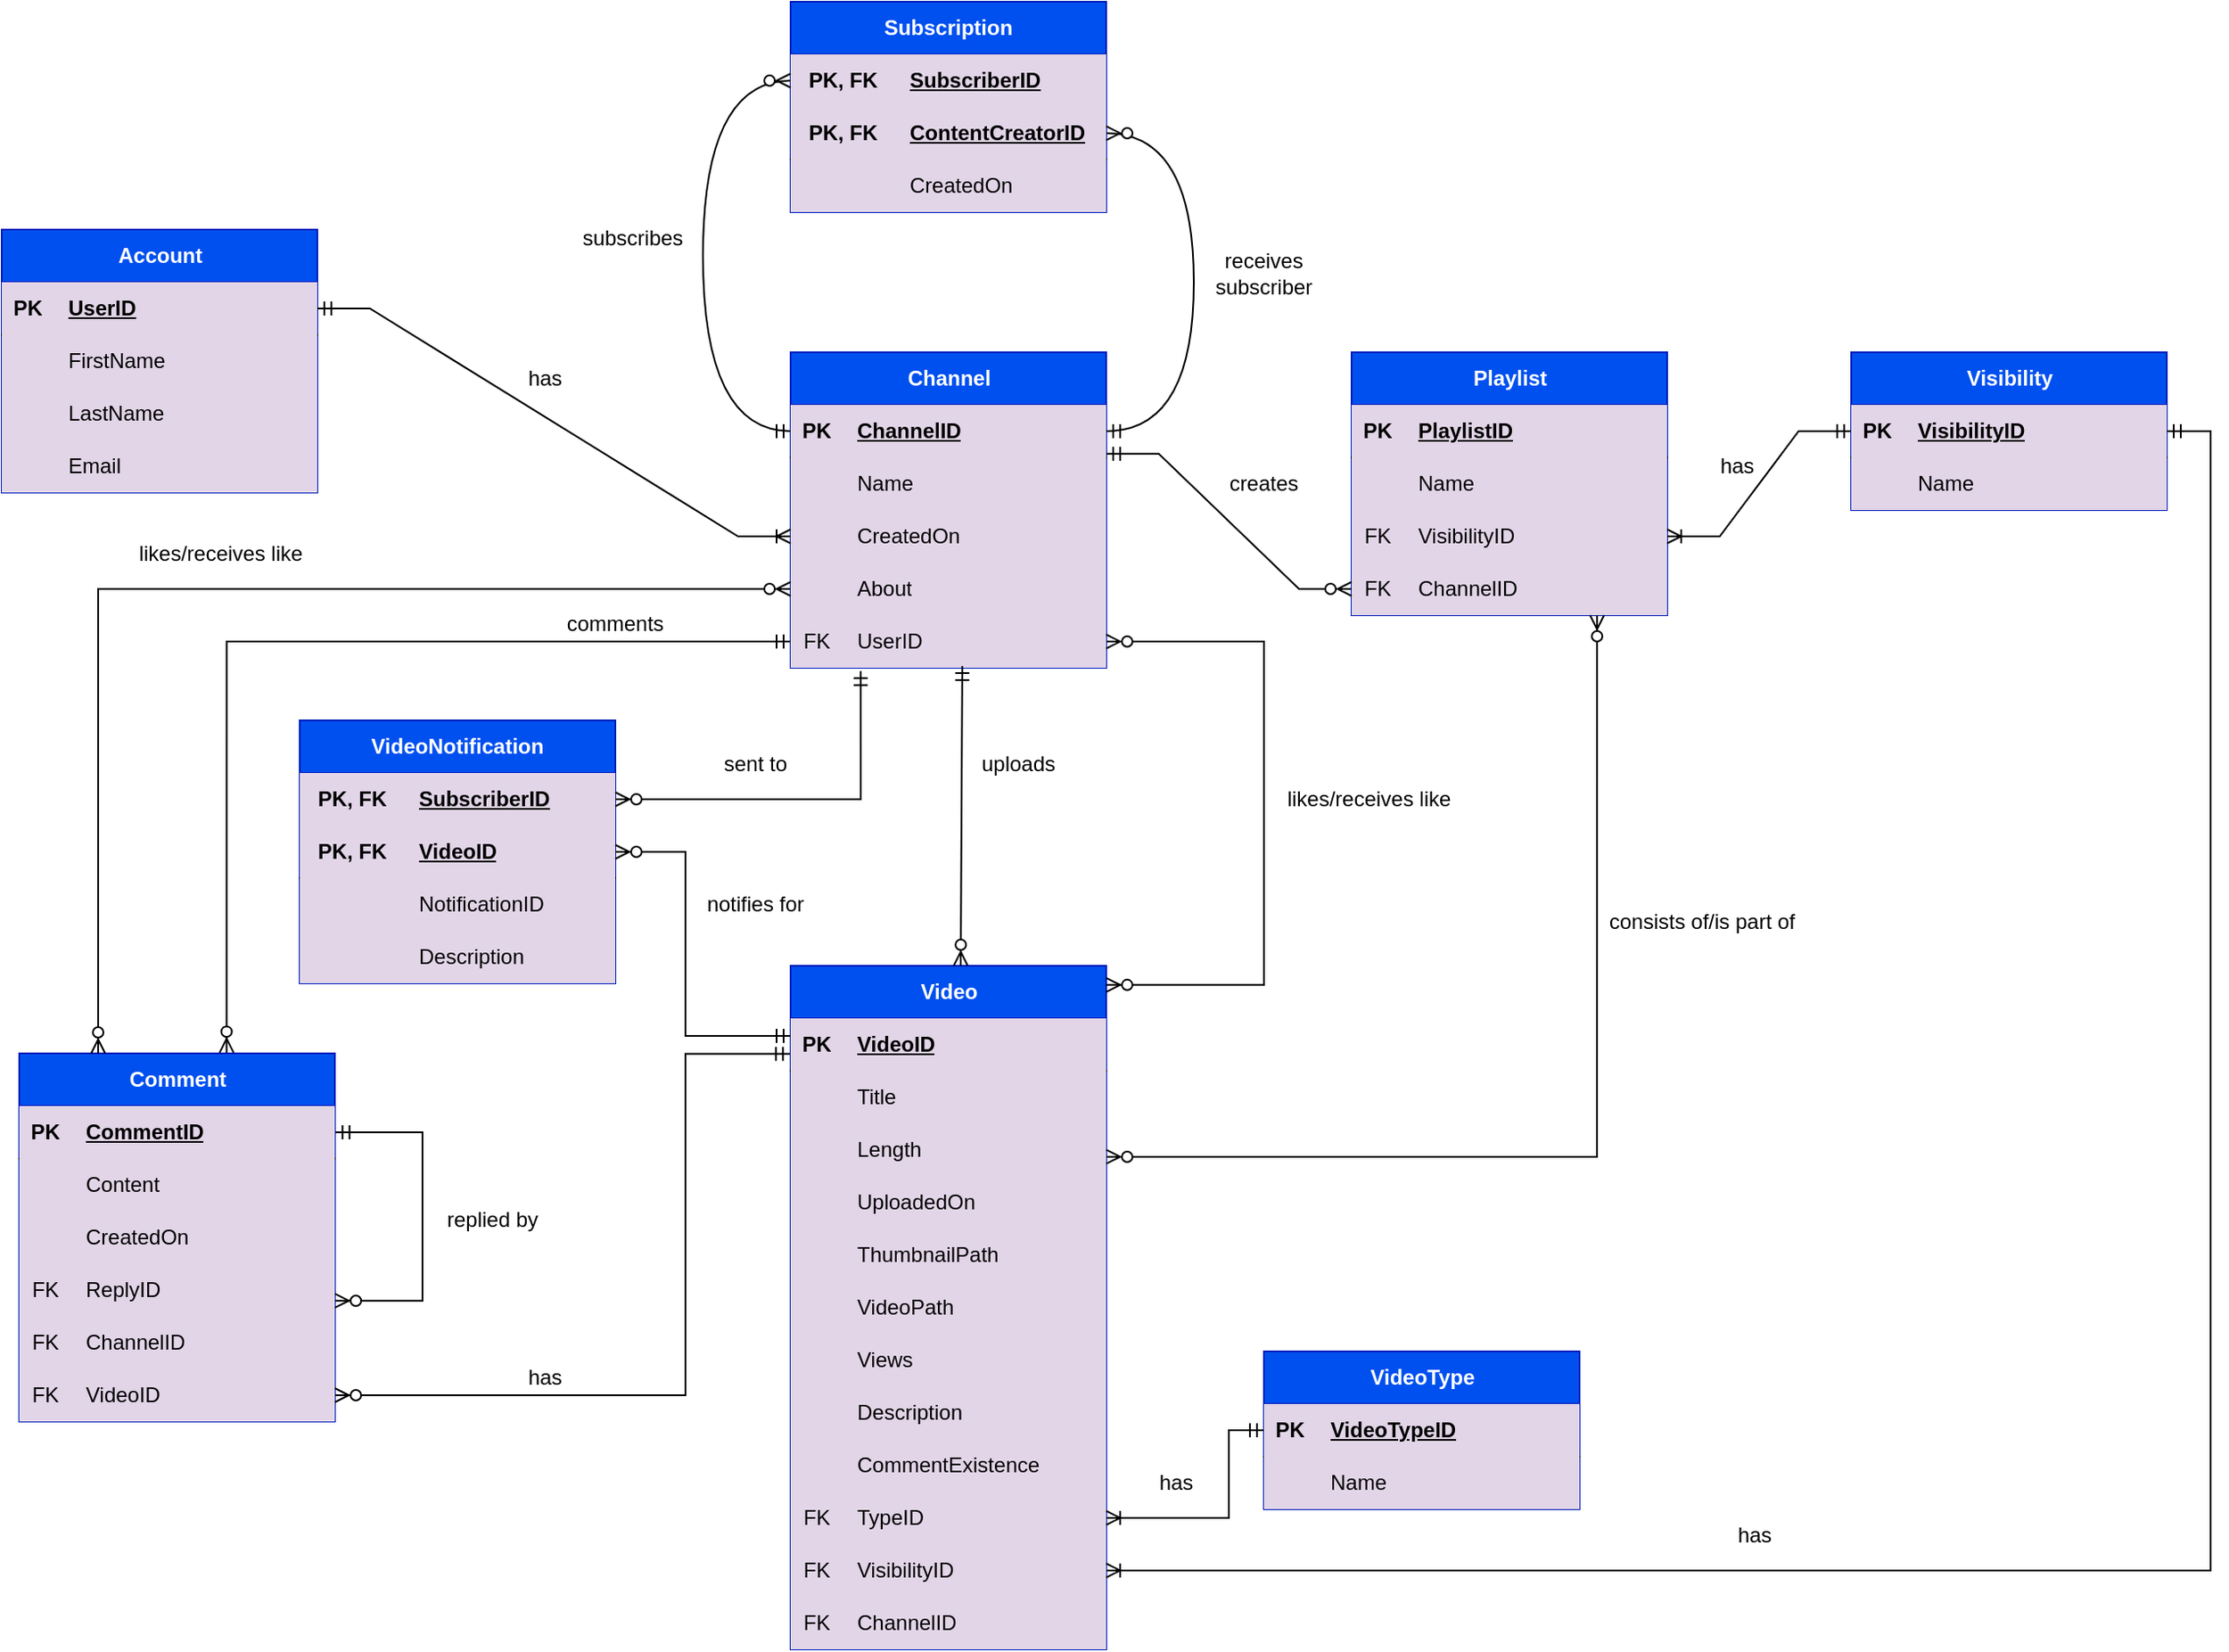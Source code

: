 <mxfile version="22.1.4" type="device">
  <diagram name="Page-1" id="pvd1ow5U7iRYqK79CWuF">
    <mxGraphModel dx="913" dy="461" grid="1" gridSize="10" guides="1" tooltips="1" connect="1" arrows="1" fold="1" page="1" pageScale="1" pageWidth="850" pageHeight="1100" math="0" shadow="0">
      <root>
        <mxCell id="0" />
        <mxCell id="1" parent="0" />
        <mxCell id="WoHU3Z5WPXPV2ABsuH_z-2" value="Account" style="shape=table;startSize=30;container=1;collapsible=1;childLayout=tableLayout;fixedRows=1;rowLines=0;fontStyle=1;align=center;resizeLast=1;html=1;fillColor=#0050ef;strokeColor=#001DBC;fontColor=#ffffff;" parent="1" vertex="1">
          <mxGeometry x="130" y="140" width="180" height="150" as="geometry" />
        </mxCell>
        <mxCell id="WoHU3Z5WPXPV2ABsuH_z-3" value="" style="shape=tableRow;horizontal=0;startSize=0;swimlaneHead=0;swimlaneBody=0;fillColor=none;collapsible=0;dropTarget=0;points=[[0,0.5],[1,0.5]];portConstraint=eastwest;top=0;left=0;right=0;bottom=1;" parent="WoHU3Z5WPXPV2ABsuH_z-2" vertex="1">
          <mxGeometry y="30" width="180" height="30" as="geometry" />
        </mxCell>
        <mxCell id="WoHU3Z5WPXPV2ABsuH_z-4" value="PK" style="shape=partialRectangle;connectable=0;fillColor=#e1d5e7;top=0;left=0;bottom=0;right=0;fontStyle=1;overflow=hidden;whiteSpace=wrap;html=1;strokeColor=#9673a6;" parent="WoHU3Z5WPXPV2ABsuH_z-3" vertex="1">
          <mxGeometry width="30" height="30" as="geometry">
            <mxRectangle width="30" height="30" as="alternateBounds" />
          </mxGeometry>
        </mxCell>
        <mxCell id="WoHU3Z5WPXPV2ABsuH_z-5" value="UserID" style="shape=partialRectangle;connectable=0;fillColor=#e1d5e7;top=0;left=0;bottom=0;right=0;align=left;spacingLeft=6;fontStyle=5;overflow=hidden;whiteSpace=wrap;html=1;strokeColor=#9673a6;" parent="WoHU3Z5WPXPV2ABsuH_z-3" vertex="1">
          <mxGeometry x="30" width="150" height="30" as="geometry">
            <mxRectangle width="150" height="30" as="alternateBounds" />
          </mxGeometry>
        </mxCell>
        <mxCell id="WoHU3Z5WPXPV2ABsuH_z-6" value="" style="shape=tableRow;horizontal=0;startSize=0;swimlaneHead=0;swimlaneBody=0;fillColor=none;collapsible=0;dropTarget=0;points=[[0,0.5],[1,0.5]];portConstraint=eastwest;top=0;left=0;right=0;bottom=0;" parent="WoHU3Z5WPXPV2ABsuH_z-2" vertex="1">
          <mxGeometry y="60" width="180" height="30" as="geometry" />
        </mxCell>
        <mxCell id="WoHU3Z5WPXPV2ABsuH_z-7" value="" style="shape=partialRectangle;connectable=0;fillColor=#e1d5e7;top=0;left=0;bottom=0;right=0;editable=1;overflow=hidden;whiteSpace=wrap;html=1;strokeColor=#9673a6;" parent="WoHU3Z5WPXPV2ABsuH_z-6" vertex="1">
          <mxGeometry width="30" height="30" as="geometry">
            <mxRectangle width="30" height="30" as="alternateBounds" />
          </mxGeometry>
        </mxCell>
        <mxCell id="WoHU3Z5WPXPV2ABsuH_z-8" value="FirstName" style="shape=partialRectangle;connectable=0;fillColor=#e1d5e7;top=0;left=0;bottom=0;right=0;align=left;spacingLeft=6;overflow=hidden;whiteSpace=wrap;html=1;strokeColor=#9673a6;" parent="WoHU3Z5WPXPV2ABsuH_z-6" vertex="1">
          <mxGeometry x="30" width="150" height="30" as="geometry">
            <mxRectangle width="150" height="30" as="alternateBounds" />
          </mxGeometry>
        </mxCell>
        <mxCell id="WoHU3Z5WPXPV2ABsuH_z-9" value="" style="shape=tableRow;horizontal=0;startSize=0;swimlaneHead=0;swimlaneBody=0;fillColor=none;collapsible=0;dropTarget=0;points=[[0,0.5],[1,0.5]];portConstraint=eastwest;top=0;left=0;right=0;bottom=0;" parent="WoHU3Z5WPXPV2ABsuH_z-2" vertex="1">
          <mxGeometry y="90" width="180" height="30" as="geometry" />
        </mxCell>
        <mxCell id="WoHU3Z5WPXPV2ABsuH_z-10" value="" style="shape=partialRectangle;connectable=0;fillColor=#e1d5e7;top=0;left=0;bottom=0;right=0;editable=1;overflow=hidden;whiteSpace=wrap;html=1;strokeColor=#9673a6;" parent="WoHU3Z5WPXPV2ABsuH_z-9" vertex="1">
          <mxGeometry width="30" height="30" as="geometry">
            <mxRectangle width="30" height="30" as="alternateBounds" />
          </mxGeometry>
        </mxCell>
        <mxCell id="WoHU3Z5WPXPV2ABsuH_z-11" value="LastName" style="shape=partialRectangle;connectable=0;fillColor=#e1d5e7;top=0;left=0;bottom=0;right=0;align=left;spacingLeft=6;overflow=hidden;whiteSpace=wrap;html=1;strokeColor=#9673a6;" parent="WoHU3Z5WPXPV2ABsuH_z-9" vertex="1">
          <mxGeometry x="30" width="150" height="30" as="geometry">
            <mxRectangle width="150" height="30" as="alternateBounds" />
          </mxGeometry>
        </mxCell>
        <mxCell id="WoHU3Z5WPXPV2ABsuH_z-12" value="" style="shape=tableRow;horizontal=0;startSize=0;swimlaneHead=0;swimlaneBody=0;fillColor=none;collapsible=0;dropTarget=0;points=[[0,0.5],[1,0.5]];portConstraint=eastwest;top=0;left=0;right=0;bottom=0;" parent="WoHU3Z5WPXPV2ABsuH_z-2" vertex="1">
          <mxGeometry y="120" width="180" height="30" as="geometry" />
        </mxCell>
        <mxCell id="WoHU3Z5WPXPV2ABsuH_z-13" value="" style="shape=partialRectangle;connectable=0;fillColor=#e1d5e7;top=0;left=0;bottom=0;right=0;editable=1;overflow=hidden;whiteSpace=wrap;html=1;strokeColor=#9673a6;" parent="WoHU3Z5WPXPV2ABsuH_z-12" vertex="1">
          <mxGeometry width="30" height="30" as="geometry">
            <mxRectangle width="30" height="30" as="alternateBounds" />
          </mxGeometry>
        </mxCell>
        <mxCell id="WoHU3Z5WPXPV2ABsuH_z-14" value="Email" style="shape=partialRectangle;connectable=0;fillColor=#e1d5e7;top=0;left=0;bottom=0;right=0;align=left;spacingLeft=6;overflow=hidden;whiteSpace=wrap;html=1;strokeColor=#9673a6;" parent="WoHU3Z5WPXPV2ABsuH_z-12" vertex="1">
          <mxGeometry x="30" width="150" height="30" as="geometry">
            <mxRectangle width="150" height="30" as="alternateBounds" />
          </mxGeometry>
        </mxCell>
        <mxCell id="WoHU3Z5WPXPV2ABsuH_z-16" value="Channel" style="shape=table;startSize=30;container=1;collapsible=1;childLayout=tableLayout;fixedRows=1;rowLines=0;fontStyle=1;align=center;resizeLast=1;html=1;fillColor=#0050ef;strokeColor=#001DBC;fontColor=#ffffff;" parent="1" vertex="1">
          <mxGeometry x="580" y="210" width="180" height="180" as="geometry" />
        </mxCell>
        <mxCell id="WoHU3Z5WPXPV2ABsuH_z-17" value="" style="shape=tableRow;horizontal=0;startSize=0;swimlaneHead=0;swimlaneBody=0;fillColor=none;collapsible=0;dropTarget=0;points=[[0,0.5],[1,0.5]];portConstraint=eastwest;top=0;left=0;right=0;bottom=1;" parent="WoHU3Z5WPXPV2ABsuH_z-16" vertex="1">
          <mxGeometry y="30" width="180" height="30" as="geometry" />
        </mxCell>
        <mxCell id="WoHU3Z5WPXPV2ABsuH_z-18" value="PK" style="shape=partialRectangle;connectable=0;fillColor=#e1d5e7;top=0;left=0;bottom=0;right=0;fontStyle=1;overflow=hidden;whiteSpace=wrap;html=1;strokeColor=#9673a6;" parent="WoHU3Z5WPXPV2ABsuH_z-17" vertex="1">
          <mxGeometry width="30" height="30" as="geometry">
            <mxRectangle width="30" height="30" as="alternateBounds" />
          </mxGeometry>
        </mxCell>
        <mxCell id="WoHU3Z5WPXPV2ABsuH_z-19" value="ChannelID" style="shape=partialRectangle;connectable=0;fillColor=#e1d5e7;top=0;left=0;bottom=0;right=0;align=left;spacingLeft=6;fontStyle=5;overflow=hidden;whiteSpace=wrap;html=1;strokeColor=#9673a6;" parent="WoHU3Z5WPXPV2ABsuH_z-17" vertex="1">
          <mxGeometry x="30" width="150" height="30" as="geometry">
            <mxRectangle width="150" height="30" as="alternateBounds" />
          </mxGeometry>
        </mxCell>
        <mxCell id="WoHU3Z5WPXPV2ABsuH_z-20" value="" style="shape=tableRow;horizontal=0;startSize=0;swimlaneHead=0;swimlaneBody=0;fillColor=none;collapsible=0;dropTarget=0;points=[[0,0.5],[1,0.5]];portConstraint=eastwest;top=0;left=0;right=0;bottom=0;" parent="WoHU3Z5WPXPV2ABsuH_z-16" vertex="1">
          <mxGeometry y="60" width="180" height="30" as="geometry" />
        </mxCell>
        <mxCell id="WoHU3Z5WPXPV2ABsuH_z-21" value="" style="shape=partialRectangle;connectable=0;fillColor=#e1d5e7;top=0;left=0;bottom=0;right=0;editable=1;overflow=hidden;whiteSpace=wrap;html=1;strokeColor=#9673a6;" parent="WoHU3Z5WPXPV2ABsuH_z-20" vertex="1">
          <mxGeometry width="30" height="30" as="geometry">
            <mxRectangle width="30" height="30" as="alternateBounds" />
          </mxGeometry>
        </mxCell>
        <mxCell id="WoHU3Z5WPXPV2ABsuH_z-22" value="Name" style="shape=partialRectangle;connectable=0;fillColor=#e1d5e7;top=0;left=0;bottom=0;right=0;align=left;spacingLeft=6;overflow=hidden;whiteSpace=wrap;html=1;strokeColor=#9673a6;" parent="WoHU3Z5WPXPV2ABsuH_z-20" vertex="1">
          <mxGeometry x="30" width="150" height="30" as="geometry">
            <mxRectangle width="150" height="30" as="alternateBounds" />
          </mxGeometry>
        </mxCell>
        <mxCell id="WoHU3Z5WPXPV2ABsuH_z-23" value="" style="shape=tableRow;horizontal=0;startSize=0;swimlaneHead=0;swimlaneBody=0;fillColor=none;collapsible=0;dropTarget=0;points=[[0,0.5],[1,0.5]];portConstraint=eastwest;top=0;left=0;right=0;bottom=0;" parent="WoHU3Z5WPXPV2ABsuH_z-16" vertex="1">
          <mxGeometry y="90" width="180" height="30" as="geometry" />
        </mxCell>
        <mxCell id="WoHU3Z5WPXPV2ABsuH_z-24" value="" style="shape=partialRectangle;connectable=0;fillColor=#e1d5e7;top=0;left=0;bottom=0;right=0;editable=1;overflow=hidden;whiteSpace=wrap;html=1;strokeColor=#9673a6;" parent="WoHU3Z5WPXPV2ABsuH_z-23" vertex="1">
          <mxGeometry width="30" height="30" as="geometry">
            <mxRectangle width="30" height="30" as="alternateBounds" />
          </mxGeometry>
        </mxCell>
        <mxCell id="WoHU3Z5WPXPV2ABsuH_z-25" value="CreatedOn" style="shape=partialRectangle;connectable=0;fillColor=#e1d5e7;top=0;left=0;bottom=0;right=0;align=left;spacingLeft=6;overflow=hidden;whiteSpace=wrap;html=1;strokeColor=#9673a6;" parent="WoHU3Z5WPXPV2ABsuH_z-23" vertex="1">
          <mxGeometry x="30" width="150" height="30" as="geometry">
            <mxRectangle width="150" height="30" as="alternateBounds" />
          </mxGeometry>
        </mxCell>
        <mxCell id="WoHU3Z5WPXPV2ABsuH_z-26" value="" style="shape=tableRow;horizontal=0;startSize=0;swimlaneHead=0;swimlaneBody=0;fillColor=none;collapsible=0;dropTarget=0;points=[[0,0.5],[1,0.5]];portConstraint=eastwest;top=0;left=0;right=0;bottom=0;" parent="WoHU3Z5WPXPV2ABsuH_z-16" vertex="1">
          <mxGeometry y="120" width="180" height="30" as="geometry" />
        </mxCell>
        <mxCell id="WoHU3Z5WPXPV2ABsuH_z-27" value="" style="shape=partialRectangle;connectable=0;fillColor=#e1d5e7;top=0;left=0;bottom=0;right=0;editable=1;overflow=hidden;whiteSpace=wrap;html=1;strokeColor=#9673a6;" parent="WoHU3Z5WPXPV2ABsuH_z-26" vertex="1">
          <mxGeometry width="30" height="30" as="geometry">
            <mxRectangle width="30" height="30" as="alternateBounds" />
          </mxGeometry>
        </mxCell>
        <mxCell id="WoHU3Z5WPXPV2ABsuH_z-28" value="About" style="shape=partialRectangle;connectable=0;fillColor=#e1d5e7;top=0;left=0;bottom=0;right=0;align=left;spacingLeft=6;overflow=hidden;whiteSpace=wrap;html=1;strokeColor=#9673a6;" parent="WoHU3Z5WPXPV2ABsuH_z-26" vertex="1">
          <mxGeometry x="30" width="150" height="30" as="geometry">
            <mxRectangle width="150" height="30" as="alternateBounds" />
          </mxGeometry>
        </mxCell>
        <mxCell id="WoHU3Z5WPXPV2ABsuH_z-42" style="shape=tableRow;horizontal=0;startSize=0;swimlaneHead=0;swimlaneBody=0;fillColor=none;collapsible=0;dropTarget=0;points=[[0,0.5],[1,0.5]];portConstraint=eastwest;top=0;left=0;right=0;bottom=0;" parent="WoHU3Z5WPXPV2ABsuH_z-16" vertex="1">
          <mxGeometry y="150" width="180" height="30" as="geometry" />
        </mxCell>
        <mxCell id="WoHU3Z5WPXPV2ABsuH_z-43" value="FK" style="shape=partialRectangle;connectable=0;fillColor=#e1d5e7;top=0;left=0;bottom=0;right=0;editable=1;overflow=hidden;whiteSpace=wrap;html=1;strokeColor=#9673a6;" parent="WoHU3Z5WPXPV2ABsuH_z-42" vertex="1">
          <mxGeometry width="30" height="30" as="geometry">
            <mxRectangle width="30" height="30" as="alternateBounds" />
          </mxGeometry>
        </mxCell>
        <mxCell id="WoHU3Z5WPXPV2ABsuH_z-44" value="UserID" style="shape=partialRectangle;connectable=0;fillColor=#e1d5e7;top=0;left=0;bottom=0;right=0;align=left;spacingLeft=6;overflow=hidden;whiteSpace=wrap;html=1;strokeColor=#9673a6;" parent="WoHU3Z5WPXPV2ABsuH_z-42" vertex="1">
          <mxGeometry x="30" width="150" height="30" as="geometry">
            <mxRectangle width="150" height="30" as="alternateBounds" />
          </mxGeometry>
        </mxCell>
        <mxCell id="WoHU3Z5WPXPV2ABsuH_z-45" value="" style="edgeStyle=entityRelationEdgeStyle;fontSize=12;html=1;endArrow=ERoneToMany;startArrow=ERmandOne;rounded=0;exitX=1;exitY=0.5;exitDx=0;exitDy=0;entryX=0;entryY=0.5;entryDx=0;entryDy=0;" parent="1" source="WoHU3Z5WPXPV2ABsuH_z-3" target="WoHU3Z5WPXPV2ABsuH_z-23" edge="1">
          <mxGeometry width="100" height="100" relative="1" as="geometry">
            <mxPoint x="410.0" y="223" as="sourcePoint" />
            <mxPoint x="600" y="347.01" as="targetPoint" />
            <Array as="points">
              <mxPoint x="421.08" y="113.0" />
              <mxPoint x="441.08" y="153" />
            </Array>
          </mxGeometry>
        </mxCell>
        <mxCell id="WoHU3Z5WPXPV2ABsuH_z-46" value="has" style="text;html=1;strokeColor=none;fillColor=none;align=center;verticalAlign=middle;whiteSpace=wrap;rounded=0;" parent="1" vertex="1">
          <mxGeometry x="410" y="210" width="60" height="30" as="geometry" />
        </mxCell>
        <mxCell id="WoHU3Z5WPXPV2ABsuH_z-47" value="Playlist" style="shape=table;startSize=30;container=1;collapsible=1;childLayout=tableLayout;fixedRows=1;rowLines=0;fontStyle=1;align=center;resizeLast=1;html=1;fillColor=#0050ef;strokeColor=#001DBC;fontColor=#ffffff;" parent="1" vertex="1">
          <mxGeometry x="900" y="210" width="180" height="150" as="geometry" />
        </mxCell>
        <mxCell id="WoHU3Z5WPXPV2ABsuH_z-48" value="" style="shape=tableRow;horizontal=0;startSize=0;swimlaneHead=0;swimlaneBody=0;fillColor=none;collapsible=0;dropTarget=0;points=[[0,0.5],[1,0.5]];portConstraint=eastwest;top=0;left=0;right=0;bottom=1;" parent="WoHU3Z5WPXPV2ABsuH_z-47" vertex="1">
          <mxGeometry y="30" width="180" height="30" as="geometry" />
        </mxCell>
        <mxCell id="WoHU3Z5WPXPV2ABsuH_z-49" value="PK" style="shape=partialRectangle;connectable=0;fillColor=#e1d5e7;top=0;left=0;bottom=0;right=0;fontStyle=1;overflow=hidden;whiteSpace=wrap;html=1;strokeColor=#9673a6;" parent="WoHU3Z5WPXPV2ABsuH_z-48" vertex="1">
          <mxGeometry width="30" height="30" as="geometry">
            <mxRectangle width="30" height="30" as="alternateBounds" />
          </mxGeometry>
        </mxCell>
        <mxCell id="WoHU3Z5WPXPV2ABsuH_z-50" value="PlaylistID" style="shape=partialRectangle;connectable=0;fillColor=#e1d5e7;top=0;left=0;bottom=0;right=0;align=left;spacingLeft=6;fontStyle=5;overflow=hidden;whiteSpace=wrap;html=1;strokeColor=#9673a6;" parent="WoHU3Z5WPXPV2ABsuH_z-48" vertex="1">
          <mxGeometry x="30" width="150" height="30" as="geometry">
            <mxRectangle width="150" height="30" as="alternateBounds" />
          </mxGeometry>
        </mxCell>
        <mxCell id="WoHU3Z5WPXPV2ABsuH_z-51" value="" style="shape=tableRow;horizontal=0;startSize=0;swimlaneHead=0;swimlaneBody=0;fillColor=none;collapsible=0;dropTarget=0;points=[[0,0.5],[1,0.5]];portConstraint=eastwest;top=0;left=0;right=0;bottom=0;" parent="WoHU3Z5WPXPV2ABsuH_z-47" vertex="1">
          <mxGeometry y="60" width="180" height="30" as="geometry" />
        </mxCell>
        <mxCell id="WoHU3Z5WPXPV2ABsuH_z-52" value="" style="shape=partialRectangle;connectable=0;fillColor=#e1d5e7;top=0;left=0;bottom=0;right=0;editable=1;overflow=hidden;whiteSpace=wrap;html=1;strokeColor=#9673a6;" parent="WoHU3Z5WPXPV2ABsuH_z-51" vertex="1">
          <mxGeometry width="30" height="30" as="geometry">
            <mxRectangle width="30" height="30" as="alternateBounds" />
          </mxGeometry>
        </mxCell>
        <mxCell id="WoHU3Z5WPXPV2ABsuH_z-53" value="Name" style="shape=partialRectangle;connectable=0;fillColor=#e1d5e7;top=0;left=0;bottom=0;right=0;align=left;spacingLeft=6;overflow=hidden;whiteSpace=wrap;html=1;strokeColor=#9673a6;" parent="WoHU3Z5WPXPV2ABsuH_z-51" vertex="1">
          <mxGeometry x="30" width="150" height="30" as="geometry">
            <mxRectangle width="150" height="30" as="alternateBounds" />
          </mxGeometry>
        </mxCell>
        <mxCell id="WoHU3Z5WPXPV2ABsuH_z-54" value="" style="shape=tableRow;horizontal=0;startSize=0;swimlaneHead=0;swimlaneBody=0;fillColor=none;collapsible=0;dropTarget=0;points=[[0,0.5],[1,0.5]];portConstraint=eastwest;top=0;left=0;right=0;bottom=0;" parent="WoHU3Z5WPXPV2ABsuH_z-47" vertex="1">
          <mxGeometry y="90" width="180" height="30" as="geometry" />
        </mxCell>
        <mxCell id="WoHU3Z5WPXPV2ABsuH_z-55" value="FK" style="shape=partialRectangle;connectable=0;fillColor=#e1d5e7;top=0;left=0;bottom=0;right=0;editable=1;overflow=hidden;whiteSpace=wrap;html=1;strokeColor=#9673a6;" parent="WoHU3Z5WPXPV2ABsuH_z-54" vertex="1">
          <mxGeometry width="30" height="30" as="geometry">
            <mxRectangle width="30" height="30" as="alternateBounds" />
          </mxGeometry>
        </mxCell>
        <mxCell id="WoHU3Z5WPXPV2ABsuH_z-56" value="VisibilityID" style="shape=partialRectangle;connectable=0;fillColor=#e1d5e7;top=0;left=0;bottom=0;right=0;align=left;spacingLeft=6;overflow=hidden;whiteSpace=wrap;html=1;strokeColor=#9673a6;" parent="WoHU3Z5WPXPV2ABsuH_z-54" vertex="1">
          <mxGeometry x="30" width="150" height="30" as="geometry">
            <mxRectangle width="150" height="30" as="alternateBounds" />
          </mxGeometry>
        </mxCell>
        <mxCell id="WoHU3Z5WPXPV2ABsuH_z-57" value="" style="shape=tableRow;horizontal=0;startSize=0;swimlaneHead=0;swimlaneBody=0;fillColor=none;collapsible=0;dropTarget=0;points=[[0,0.5],[1,0.5]];portConstraint=eastwest;top=0;left=0;right=0;bottom=0;" parent="WoHU3Z5WPXPV2ABsuH_z-47" vertex="1">
          <mxGeometry y="120" width="180" height="30" as="geometry" />
        </mxCell>
        <mxCell id="WoHU3Z5WPXPV2ABsuH_z-58" value="FK" style="shape=partialRectangle;connectable=0;fillColor=#e1d5e7;top=0;left=0;bottom=0;right=0;editable=1;overflow=hidden;whiteSpace=wrap;html=1;strokeColor=#9673a6;" parent="WoHU3Z5WPXPV2ABsuH_z-57" vertex="1">
          <mxGeometry width="30" height="30" as="geometry">
            <mxRectangle width="30" height="30" as="alternateBounds" />
          </mxGeometry>
        </mxCell>
        <mxCell id="WoHU3Z5WPXPV2ABsuH_z-59" value="ChannelID" style="shape=partialRectangle;connectable=0;fillColor=#e1d5e7;top=0;left=0;bottom=0;right=0;align=left;spacingLeft=6;overflow=hidden;whiteSpace=wrap;html=1;strokeColor=#9673a6;" parent="WoHU3Z5WPXPV2ABsuH_z-57" vertex="1">
          <mxGeometry x="30" width="150" height="30" as="geometry">
            <mxRectangle width="150" height="30" as="alternateBounds" />
          </mxGeometry>
        </mxCell>
        <mxCell id="WoHU3Z5WPXPV2ABsuH_z-60" value="Visibility" style="shape=table;startSize=30;container=1;collapsible=1;childLayout=tableLayout;fixedRows=1;rowLines=0;fontStyle=1;align=center;resizeLast=1;html=1;fillColor=#0050ef;strokeColor=#001DBC;fontColor=#ffffff;" parent="1" vertex="1">
          <mxGeometry x="1185" y="210" width="180" height="90" as="geometry" />
        </mxCell>
        <mxCell id="WoHU3Z5WPXPV2ABsuH_z-61" value="" style="shape=tableRow;horizontal=0;startSize=0;swimlaneHead=0;swimlaneBody=0;fillColor=none;collapsible=0;dropTarget=0;points=[[0,0.5],[1,0.5]];portConstraint=eastwest;top=0;left=0;right=0;bottom=1;" parent="WoHU3Z5WPXPV2ABsuH_z-60" vertex="1">
          <mxGeometry y="30" width="180" height="30" as="geometry" />
        </mxCell>
        <mxCell id="WoHU3Z5WPXPV2ABsuH_z-62" value="PK" style="shape=partialRectangle;connectable=0;fillColor=#e1d5e7;top=0;left=0;bottom=0;right=0;fontStyle=1;overflow=hidden;whiteSpace=wrap;html=1;strokeColor=#9673a6;" parent="WoHU3Z5WPXPV2ABsuH_z-61" vertex="1">
          <mxGeometry width="30" height="30" as="geometry">
            <mxRectangle width="30" height="30" as="alternateBounds" />
          </mxGeometry>
        </mxCell>
        <mxCell id="WoHU3Z5WPXPV2ABsuH_z-63" value="VisibilityID" style="shape=partialRectangle;connectable=0;fillColor=#e1d5e7;top=0;left=0;bottom=0;right=0;align=left;spacingLeft=6;fontStyle=5;overflow=hidden;whiteSpace=wrap;html=1;strokeColor=#9673a6;" parent="WoHU3Z5WPXPV2ABsuH_z-61" vertex="1">
          <mxGeometry x="30" width="150" height="30" as="geometry">
            <mxRectangle width="150" height="30" as="alternateBounds" />
          </mxGeometry>
        </mxCell>
        <mxCell id="WoHU3Z5WPXPV2ABsuH_z-64" value="" style="shape=tableRow;horizontal=0;startSize=0;swimlaneHead=0;swimlaneBody=0;fillColor=none;collapsible=0;dropTarget=0;points=[[0,0.5],[1,0.5]];portConstraint=eastwest;top=0;left=0;right=0;bottom=0;" parent="WoHU3Z5WPXPV2ABsuH_z-60" vertex="1">
          <mxGeometry y="60" width="180" height="30" as="geometry" />
        </mxCell>
        <mxCell id="WoHU3Z5WPXPV2ABsuH_z-65" value="" style="shape=partialRectangle;connectable=0;fillColor=#e1d5e7;top=0;left=0;bottom=0;right=0;editable=1;overflow=hidden;whiteSpace=wrap;html=1;strokeColor=#9673a6;" parent="WoHU3Z5WPXPV2ABsuH_z-64" vertex="1">
          <mxGeometry width="30" height="30" as="geometry">
            <mxRectangle width="30" height="30" as="alternateBounds" />
          </mxGeometry>
        </mxCell>
        <mxCell id="WoHU3Z5WPXPV2ABsuH_z-66" value="Name" style="shape=partialRectangle;connectable=0;fillColor=#e1d5e7;top=0;left=0;bottom=0;right=0;align=left;spacingLeft=6;overflow=hidden;whiteSpace=wrap;html=1;strokeColor=#9673a6;" parent="WoHU3Z5WPXPV2ABsuH_z-64" vertex="1">
          <mxGeometry x="30" width="150" height="30" as="geometry">
            <mxRectangle width="150" height="30" as="alternateBounds" />
          </mxGeometry>
        </mxCell>
        <mxCell id="WoHU3Z5WPXPV2ABsuH_z-73" value="" style="edgeStyle=entityRelationEdgeStyle;fontSize=12;html=1;endArrow=ERoneToMany;startArrow=ERmandOne;rounded=0;exitX=0;exitY=0.5;exitDx=0;exitDy=0;entryX=1;entryY=0.5;entryDx=0;entryDy=0;" parent="1" source="WoHU3Z5WPXPV2ABsuH_z-61" target="WoHU3Z5WPXPV2ABsuH_z-54" edge="1">
          <mxGeometry width="100" height="100" relative="1" as="geometry">
            <mxPoint x="1090" y="450" as="sourcePoint" />
            <mxPoint x="1190" y="350" as="targetPoint" />
          </mxGeometry>
        </mxCell>
        <mxCell id="WoHU3Z5WPXPV2ABsuH_z-78" value="has" style="text;html=1;strokeColor=none;fillColor=none;align=center;verticalAlign=middle;whiteSpace=wrap;rounded=0;" parent="1" vertex="1">
          <mxGeometry x="1090" y="260" width="60" height="30" as="geometry" />
        </mxCell>
        <mxCell id="WoHU3Z5WPXPV2ABsuH_z-81" value="" style="edgeStyle=entityRelationEdgeStyle;fontSize=12;html=1;endArrow=ERzeroToMany;startArrow=ERmandOne;rounded=0;entryX=0;entryY=0.5;entryDx=0;entryDy=0;exitX=1;exitY=-0.07;exitDx=0;exitDy=0;exitPerimeter=0;" parent="1" target="WoHU3Z5WPXPV2ABsuH_z-57" edge="1" source="WoHU3Z5WPXPV2ABsuH_z-20">
          <mxGeometry width="100" height="100" relative="1" as="geometry">
            <mxPoint x="760" y="250" as="sourcePoint" />
            <mxPoint x="860" y="150" as="targetPoint" />
          </mxGeometry>
        </mxCell>
        <mxCell id="WoHU3Z5WPXPV2ABsuH_z-82" value="creates" style="text;html=1;strokeColor=none;fillColor=none;align=center;verticalAlign=middle;whiteSpace=wrap;rounded=0;" parent="1" vertex="1">
          <mxGeometry x="820" y="270" width="60" height="30" as="geometry" />
        </mxCell>
        <mxCell id="WoHU3Z5WPXPV2ABsuH_z-83" value="Video" style="shape=table;startSize=30;container=1;collapsible=1;childLayout=tableLayout;fixedRows=1;rowLines=0;fontStyle=1;align=center;resizeLast=1;html=1;fillColor=#0050ef;strokeColor=#001DBC;fontColor=#ffffff;" parent="1" vertex="1">
          <mxGeometry x="580" y="560" width="180" height="390" as="geometry" />
        </mxCell>
        <mxCell id="WoHU3Z5WPXPV2ABsuH_z-84" value="" style="shape=tableRow;horizontal=0;startSize=0;swimlaneHead=0;swimlaneBody=0;fillColor=none;collapsible=0;dropTarget=0;points=[[0,0.5],[1,0.5]];portConstraint=eastwest;top=0;left=0;right=0;bottom=1;" parent="WoHU3Z5WPXPV2ABsuH_z-83" vertex="1">
          <mxGeometry y="30" width="180" height="30" as="geometry" />
        </mxCell>
        <mxCell id="WoHU3Z5WPXPV2ABsuH_z-85" value="PK" style="shape=partialRectangle;connectable=0;fillColor=#e1d5e7;top=0;left=0;bottom=0;right=0;fontStyle=1;overflow=hidden;whiteSpace=wrap;html=1;strokeColor=#9673a6;" parent="WoHU3Z5WPXPV2ABsuH_z-84" vertex="1">
          <mxGeometry width="30" height="30" as="geometry">
            <mxRectangle width="30" height="30" as="alternateBounds" />
          </mxGeometry>
        </mxCell>
        <mxCell id="WoHU3Z5WPXPV2ABsuH_z-86" value="VideoID" style="shape=partialRectangle;connectable=0;fillColor=#e1d5e7;top=0;left=0;bottom=0;right=0;align=left;spacingLeft=6;fontStyle=5;overflow=hidden;whiteSpace=wrap;html=1;strokeColor=#9673a6;" parent="WoHU3Z5WPXPV2ABsuH_z-84" vertex="1">
          <mxGeometry x="30" width="150" height="30" as="geometry">
            <mxRectangle width="150" height="30" as="alternateBounds" />
          </mxGeometry>
        </mxCell>
        <mxCell id="WoHU3Z5WPXPV2ABsuH_z-87" value="" style="shape=tableRow;horizontal=0;startSize=0;swimlaneHead=0;swimlaneBody=0;fillColor=none;collapsible=0;dropTarget=0;points=[[0,0.5],[1,0.5]];portConstraint=eastwest;top=0;left=0;right=0;bottom=0;" parent="WoHU3Z5WPXPV2ABsuH_z-83" vertex="1">
          <mxGeometry y="60" width="180" height="30" as="geometry" />
        </mxCell>
        <mxCell id="WoHU3Z5WPXPV2ABsuH_z-88" value="" style="shape=partialRectangle;connectable=0;fillColor=#e1d5e7;top=0;left=0;bottom=0;right=0;editable=1;overflow=hidden;whiteSpace=wrap;html=1;strokeColor=#9673a6;" parent="WoHU3Z5WPXPV2ABsuH_z-87" vertex="1">
          <mxGeometry width="30" height="30" as="geometry">
            <mxRectangle width="30" height="30" as="alternateBounds" />
          </mxGeometry>
        </mxCell>
        <mxCell id="WoHU3Z5WPXPV2ABsuH_z-89" value="Title" style="shape=partialRectangle;connectable=0;fillColor=#e1d5e7;top=0;left=0;bottom=0;right=0;align=left;spacingLeft=6;overflow=hidden;whiteSpace=wrap;html=1;strokeColor=#9673a6;" parent="WoHU3Z5WPXPV2ABsuH_z-87" vertex="1">
          <mxGeometry x="30" width="150" height="30" as="geometry">
            <mxRectangle width="150" height="30" as="alternateBounds" />
          </mxGeometry>
        </mxCell>
        <mxCell id="WoHU3Z5WPXPV2ABsuH_z-90" value="" style="shape=tableRow;horizontal=0;startSize=0;swimlaneHead=0;swimlaneBody=0;fillColor=none;collapsible=0;dropTarget=0;points=[[0,0.5],[1,0.5]];portConstraint=eastwest;top=0;left=0;right=0;bottom=0;" parent="WoHU3Z5WPXPV2ABsuH_z-83" vertex="1">
          <mxGeometry y="90" width="180" height="30" as="geometry" />
        </mxCell>
        <mxCell id="WoHU3Z5WPXPV2ABsuH_z-91" value="" style="shape=partialRectangle;connectable=0;fillColor=#e1d5e7;top=0;left=0;bottom=0;right=0;editable=1;overflow=hidden;whiteSpace=wrap;html=1;strokeColor=#9673a6;" parent="WoHU3Z5WPXPV2ABsuH_z-90" vertex="1">
          <mxGeometry width="30" height="30" as="geometry">
            <mxRectangle width="30" height="30" as="alternateBounds" />
          </mxGeometry>
        </mxCell>
        <mxCell id="WoHU3Z5WPXPV2ABsuH_z-92" value="Length" style="shape=partialRectangle;connectable=0;fillColor=#e1d5e7;top=0;left=0;bottom=0;right=0;align=left;spacingLeft=6;overflow=hidden;whiteSpace=wrap;html=1;strokeColor=#9673a6;" parent="WoHU3Z5WPXPV2ABsuH_z-90" vertex="1">
          <mxGeometry x="30" width="150" height="30" as="geometry">
            <mxRectangle width="150" height="30" as="alternateBounds" />
          </mxGeometry>
        </mxCell>
        <mxCell id="WoHU3Z5WPXPV2ABsuH_z-93" value="" style="shape=tableRow;horizontal=0;startSize=0;swimlaneHead=0;swimlaneBody=0;fillColor=none;collapsible=0;dropTarget=0;points=[[0,0.5],[1,0.5]];portConstraint=eastwest;top=0;left=0;right=0;bottom=0;" parent="WoHU3Z5WPXPV2ABsuH_z-83" vertex="1">
          <mxGeometry y="120" width="180" height="30" as="geometry" />
        </mxCell>
        <mxCell id="WoHU3Z5WPXPV2ABsuH_z-94" value="" style="shape=partialRectangle;connectable=0;fillColor=#e1d5e7;top=0;left=0;bottom=0;right=0;editable=1;overflow=hidden;whiteSpace=wrap;html=1;strokeColor=#9673a6;" parent="WoHU3Z5WPXPV2ABsuH_z-93" vertex="1">
          <mxGeometry width="30" height="30" as="geometry">
            <mxRectangle width="30" height="30" as="alternateBounds" />
          </mxGeometry>
        </mxCell>
        <mxCell id="WoHU3Z5WPXPV2ABsuH_z-95" value="UploadedOn" style="shape=partialRectangle;connectable=0;fillColor=#e1d5e7;top=0;left=0;bottom=0;right=0;align=left;spacingLeft=6;overflow=hidden;whiteSpace=wrap;html=1;strokeColor=#9673a6;" parent="WoHU3Z5WPXPV2ABsuH_z-93" vertex="1">
          <mxGeometry x="30" width="150" height="30" as="geometry">
            <mxRectangle width="150" height="30" as="alternateBounds" />
          </mxGeometry>
        </mxCell>
        <mxCell id="WoHU3Z5WPXPV2ABsuH_z-103" style="shape=tableRow;horizontal=0;startSize=0;swimlaneHead=0;swimlaneBody=0;fillColor=none;collapsible=0;dropTarget=0;points=[[0,0.5],[1,0.5]];portConstraint=eastwest;top=0;left=0;right=0;bottom=0;" parent="WoHU3Z5WPXPV2ABsuH_z-83" vertex="1">
          <mxGeometry y="150" width="180" height="30" as="geometry" />
        </mxCell>
        <mxCell id="WoHU3Z5WPXPV2ABsuH_z-104" style="shape=partialRectangle;connectable=0;fillColor=#e1d5e7;top=0;left=0;bottom=0;right=0;editable=1;overflow=hidden;whiteSpace=wrap;html=1;strokeColor=#9673a6;" parent="WoHU3Z5WPXPV2ABsuH_z-103" vertex="1">
          <mxGeometry width="30" height="30" as="geometry">
            <mxRectangle width="30" height="30" as="alternateBounds" />
          </mxGeometry>
        </mxCell>
        <mxCell id="WoHU3Z5WPXPV2ABsuH_z-105" value="ThumbnailPath" style="shape=partialRectangle;connectable=0;fillColor=#e1d5e7;top=0;left=0;bottom=0;right=0;align=left;spacingLeft=6;overflow=hidden;whiteSpace=wrap;html=1;strokeColor=#9673a6;" parent="WoHU3Z5WPXPV2ABsuH_z-103" vertex="1">
          <mxGeometry x="30" width="150" height="30" as="geometry">
            <mxRectangle width="150" height="30" as="alternateBounds" />
          </mxGeometry>
        </mxCell>
        <mxCell id="WoHU3Z5WPXPV2ABsuH_z-106" style="shape=tableRow;horizontal=0;startSize=0;swimlaneHead=0;swimlaneBody=0;fillColor=none;collapsible=0;dropTarget=0;points=[[0,0.5],[1,0.5]];portConstraint=eastwest;top=0;left=0;right=0;bottom=0;" parent="WoHU3Z5WPXPV2ABsuH_z-83" vertex="1">
          <mxGeometry y="180" width="180" height="30" as="geometry" />
        </mxCell>
        <mxCell id="WoHU3Z5WPXPV2ABsuH_z-107" style="shape=partialRectangle;connectable=0;fillColor=#e1d5e7;top=0;left=0;bottom=0;right=0;editable=1;overflow=hidden;whiteSpace=wrap;html=1;strokeColor=#9673a6;" parent="WoHU3Z5WPXPV2ABsuH_z-106" vertex="1">
          <mxGeometry width="30" height="30" as="geometry">
            <mxRectangle width="30" height="30" as="alternateBounds" />
          </mxGeometry>
        </mxCell>
        <mxCell id="WoHU3Z5WPXPV2ABsuH_z-108" value="VideoPath" style="shape=partialRectangle;connectable=0;fillColor=#e1d5e7;top=0;left=0;bottom=0;right=0;align=left;spacingLeft=6;overflow=hidden;whiteSpace=wrap;html=1;strokeColor=#9673a6;" parent="WoHU3Z5WPXPV2ABsuH_z-106" vertex="1">
          <mxGeometry x="30" width="150" height="30" as="geometry">
            <mxRectangle width="150" height="30" as="alternateBounds" />
          </mxGeometry>
        </mxCell>
        <mxCell id="WoHU3Z5WPXPV2ABsuH_z-109" style="shape=tableRow;horizontal=0;startSize=0;swimlaneHead=0;swimlaneBody=0;fillColor=none;collapsible=0;dropTarget=0;points=[[0,0.5],[1,0.5]];portConstraint=eastwest;top=0;left=0;right=0;bottom=0;" parent="WoHU3Z5WPXPV2ABsuH_z-83" vertex="1">
          <mxGeometry y="210" width="180" height="30" as="geometry" />
        </mxCell>
        <mxCell id="WoHU3Z5WPXPV2ABsuH_z-110" style="shape=partialRectangle;connectable=0;fillColor=#e1d5e7;top=0;left=0;bottom=0;right=0;editable=1;overflow=hidden;whiteSpace=wrap;html=1;strokeColor=#9673a6;" parent="WoHU3Z5WPXPV2ABsuH_z-109" vertex="1">
          <mxGeometry width="30" height="30" as="geometry">
            <mxRectangle width="30" height="30" as="alternateBounds" />
          </mxGeometry>
        </mxCell>
        <mxCell id="WoHU3Z5WPXPV2ABsuH_z-111" value="Views" style="shape=partialRectangle;connectable=0;fillColor=#e1d5e7;top=0;left=0;bottom=0;right=0;align=left;spacingLeft=6;overflow=hidden;whiteSpace=wrap;html=1;strokeColor=#9673a6;" parent="WoHU3Z5WPXPV2ABsuH_z-109" vertex="1">
          <mxGeometry x="30" width="150" height="30" as="geometry">
            <mxRectangle width="150" height="30" as="alternateBounds" />
          </mxGeometry>
        </mxCell>
        <mxCell id="WoHU3Z5WPXPV2ABsuH_z-112" style="shape=tableRow;horizontal=0;startSize=0;swimlaneHead=0;swimlaneBody=0;fillColor=none;collapsible=0;dropTarget=0;points=[[0,0.5],[1,0.5]];portConstraint=eastwest;top=0;left=0;right=0;bottom=0;" parent="WoHU3Z5WPXPV2ABsuH_z-83" vertex="1">
          <mxGeometry y="240" width="180" height="30" as="geometry" />
        </mxCell>
        <mxCell id="WoHU3Z5WPXPV2ABsuH_z-113" style="shape=partialRectangle;connectable=0;fillColor=#e1d5e7;top=0;left=0;bottom=0;right=0;editable=1;overflow=hidden;whiteSpace=wrap;html=1;strokeColor=#9673a6;" parent="WoHU3Z5WPXPV2ABsuH_z-112" vertex="1">
          <mxGeometry width="30" height="30" as="geometry">
            <mxRectangle width="30" height="30" as="alternateBounds" />
          </mxGeometry>
        </mxCell>
        <mxCell id="WoHU3Z5WPXPV2ABsuH_z-114" value="Description" style="shape=partialRectangle;connectable=0;fillColor=#e1d5e7;top=0;left=0;bottom=0;right=0;align=left;spacingLeft=6;overflow=hidden;whiteSpace=wrap;html=1;strokeColor=#9673a6;" parent="WoHU3Z5WPXPV2ABsuH_z-112" vertex="1">
          <mxGeometry x="30" width="150" height="30" as="geometry">
            <mxRectangle width="150" height="30" as="alternateBounds" />
          </mxGeometry>
        </mxCell>
        <mxCell id="WoHU3Z5WPXPV2ABsuH_z-115" style="shape=tableRow;horizontal=0;startSize=0;swimlaneHead=0;swimlaneBody=0;fillColor=none;collapsible=0;dropTarget=0;points=[[0,0.5],[1,0.5]];portConstraint=eastwest;top=0;left=0;right=0;bottom=0;" parent="WoHU3Z5WPXPV2ABsuH_z-83" vertex="1">
          <mxGeometry y="270" width="180" height="30" as="geometry" />
        </mxCell>
        <mxCell id="WoHU3Z5WPXPV2ABsuH_z-116" style="shape=partialRectangle;connectable=0;fillColor=#e1d5e7;top=0;left=0;bottom=0;right=0;editable=1;overflow=hidden;whiteSpace=wrap;html=1;strokeColor=#9673a6;" parent="WoHU3Z5WPXPV2ABsuH_z-115" vertex="1">
          <mxGeometry width="30" height="30" as="geometry">
            <mxRectangle width="30" height="30" as="alternateBounds" />
          </mxGeometry>
        </mxCell>
        <mxCell id="WoHU3Z5WPXPV2ABsuH_z-117" value="CommentExistence" style="shape=partialRectangle;connectable=0;fillColor=#e1d5e7;top=0;left=0;bottom=0;right=0;align=left;spacingLeft=6;overflow=hidden;whiteSpace=wrap;html=1;strokeColor=#9673a6;" parent="WoHU3Z5WPXPV2ABsuH_z-115" vertex="1">
          <mxGeometry x="30" width="150" height="30" as="geometry">
            <mxRectangle width="150" height="30" as="alternateBounds" />
          </mxGeometry>
        </mxCell>
        <mxCell id="WoHU3Z5WPXPV2ABsuH_z-118" style="shape=tableRow;horizontal=0;startSize=0;swimlaneHead=0;swimlaneBody=0;fillColor=none;collapsible=0;dropTarget=0;points=[[0,0.5],[1,0.5]];portConstraint=eastwest;top=0;left=0;right=0;bottom=0;" parent="WoHU3Z5WPXPV2ABsuH_z-83" vertex="1">
          <mxGeometry y="300" width="180" height="30" as="geometry" />
        </mxCell>
        <mxCell id="WoHU3Z5WPXPV2ABsuH_z-119" value="FK" style="shape=partialRectangle;connectable=0;fillColor=#e1d5e7;top=0;left=0;bottom=0;right=0;editable=1;overflow=hidden;whiteSpace=wrap;html=1;strokeColor=#9673a6;" parent="WoHU3Z5WPXPV2ABsuH_z-118" vertex="1">
          <mxGeometry width="30" height="30" as="geometry">
            <mxRectangle width="30" height="30" as="alternateBounds" />
          </mxGeometry>
        </mxCell>
        <mxCell id="WoHU3Z5WPXPV2ABsuH_z-120" value="TypeID" style="shape=partialRectangle;connectable=0;fillColor=#e1d5e7;top=0;left=0;bottom=0;right=0;align=left;spacingLeft=6;overflow=hidden;whiteSpace=wrap;html=1;strokeColor=#9673a6;" parent="WoHU3Z5WPXPV2ABsuH_z-118" vertex="1">
          <mxGeometry x="30" width="150" height="30" as="geometry">
            <mxRectangle width="150" height="30" as="alternateBounds" />
          </mxGeometry>
        </mxCell>
        <mxCell id="WoHU3Z5WPXPV2ABsuH_z-121" style="shape=tableRow;horizontal=0;startSize=0;swimlaneHead=0;swimlaneBody=0;fillColor=none;collapsible=0;dropTarget=0;points=[[0,0.5],[1,0.5]];portConstraint=eastwest;top=0;left=0;right=0;bottom=0;" parent="WoHU3Z5WPXPV2ABsuH_z-83" vertex="1">
          <mxGeometry y="330" width="180" height="30" as="geometry" />
        </mxCell>
        <mxCell id="WoHU3Z5WPXPV2ABsuH_z-122" value="FK" style="shape=partialRectangle;connectable=0;fillColor=#e1d5e7;top=0;left=0;bottom=0;right=0;editable=1;overflow=hidden;whiteSpace=wrap;html=1;strokeColor=#9673a6;" parent="WoHU3Z5WPXPV2ABsuH_z-121" vertex="1">
          <mxGeometry width="30" height="30" as="geometry">
            <mxRectangle width="30" height="30" as="alternateBounds" />
          </mxGeometry>
        </mxCell>
        <mxCell id="WoHU3Z5WPXPV2ABsuH_z-123" value="VisibilityID" style="shape=partialRectangle;connectable=0;fillColor=#e1d5e7;top=0;left=0;bottom=0;right=0;align=left;spacingLeft=6;overflow=hidden;whiteSpace=wrap;html=1;strokeColor=#9673a6;" parent="WoHU3Z5WPXPV2ABsuH_z-121" vertex="1">
          <mxGeometry x="30" width="150" height="30" as="geometry">
            <mxRectangle width="150" height="30" as="alternateBounds" />
          </mxGeometry>
        </mxCell>
        <mxCell id="sq7O0fAalUkiA_i2BAzJ-2" style="shape=tableRow;horizontal=0;startSize=0;swimlaneHead=0;swimlaneBody=0;fillColor=none;collapsible=0;dropTarget=0;points=[[0,0.5],[1,0.5]];portConstraint=eastwest;top=0;left=0;right=0;bottom=0;" parent="WoHU3Z5WPXPV2ABsuH_z-83" vertex="1">
          <mxGeometry y="360" width="180" height="30" as="geometry" />
        </mxCell>
        <mxCell id="sq7O0fAalUkiA_i2BAzJ-3" value="FK" style="shape=partialRectangle;connectable=0;fillColor=#e1d5e7;top=0;left=0;bottom=0;right=0;editable=1;overflow=hidden;whiteSpace=wrap;html=1;strokeColor=#9673a6;" parent="sq7O0fAalUkiA_i2BAzJ-2" vertex="1">
          <mxGeometry width="30" height="30" as="geometry">
            <mxRectangle width="30" height="30" as="alternateBounds" />
          </mxGeometry>
        </mxCell>
        <mxCell id="sq7O0fAalUkiA_i2BAzJ-4" value="ChannelID" style="shape=partialRectangle;connectable=0;fillColor=#e1d5e7;top=0;left=0;bottom=0;right=0;align=left;spacingLeft=6;overflow=hidden;whiteSpace=wrap;html=1;strokeColor=#9673a6;" parent="sq7O0fAalUkiA_i2BAzJ-2" vertex="1">
          <mxGeometry x="30" width="150" height="30" as="geometry">
            <mxRectangle width="150" height="30" as="alternateBounds" />
          </mxGeometry>
        </mxCell>
        <mxCell id="WoHU3Z5WPXPV2ABsuH_z-102" value="" style="fontSize=12;html=1;endArrow=ERzeroToMany;startArrow=ERmandOne;rounded=0;exitX=0.544;exitY=0.967;exitDx=0;exitDy=0;exitPerimeter=0;entryX=0.539;entryY=0;entryDx=0;entryDy=0;entryPerimeter=0;" parent="1" source="WoHU3Z5WPXPV2ABsuH_z-42" target="WoHU3Z5WPXPV2ABsuH_z-83" edge="1">
          <mxGeometry width="100" height="100" relative="1" as="geometry">
            <mxPoint x="680" y="430" as="sourcePoint" />
            <mxPoint x="700" y="490" as="targetPoint" />
          </mxGeometry>
        </mxCell>
        <mxCell id="WoHU3Z5WPXPV2ABsuH_z-124" value="VideoType" style="shape=table;startSize=30;container=1;collapsible=1;childLayout=tableLayout;fixedRows=1;rowLines=0;fontStyle=1;align=center;resizeLast=1;html=1;fillColor=#0050ef;strokeColor=#001DBC;fontColor=#ffffff;" parent="1" vertex="1">
          <mxGeometry x="850" y="780" width="180" height="90" as="geometry" />
        </mxCell>
        <mxCell id="WoHU3Z5WPXPV2ABsuH_z-125" value="" style="shape=tableRow;horizontal=0;startSize=0;swimlaneHead=0;swimlaneBody=0;fillColor=none;collapsible=0;dropTarget=0;points=[[0,0.5],[1,0.5]];portConstraint=eastwest;top=0;left=0;right=0;bottom=1;" parent="WoHU3Z5WPXPV2ABsuH_z-124" vertex="1">
          <mxGeometry y="30" width="180" height="30" as="geometry" />
        </mxCell>
        <mxCell id="WoHU3Z5WPXPV2ABsuH_z-126" value="PK" style="shape=partialRectangle;connectable=0;fillColor=#e1d5e7;top=0;left=0;bottom=0;right=0;fontStyle=1;overflow=hidden;whiteSpace=wrap;html=1;strokeColor=#9673a6;" parent="WoHU3Z5WPXPV2ABsuH_z-125" vertex="1">
          <mxGeometry width="30" height="30" as="geometry">
            <mxRectangle width="30" height="30" as="alternateBounds" />
          </mxGeometry>
        </mxCell>
        <mxCell id="WoHU3Z5WPXPV2ABsuH_z-127" value="VideoTypeID" style="shape=partialRectangle;connectable=0;fillColor=#e1d5e7;top=0;left=0;bottom=0;right=0;align=left;spacingLeft=6;fontStyle=5;overflow=hidden;whiteSpace=wrap;html=1;strokeColor=#9673a6;" parent="WoHU3Z5WPXPV2ABsuH_z-125" vertex="1">
          <mxGeometry x="30" width="150" height="30" as="geometry">
            <mxRectangle width="150" height="30" as="alternateBounds" />
          </mxGeometry>
        </mxCell>
        <mxCell id="WoHU3Z5WPXPV2ABsuH_z-128" value="" style="shape=tableRow;horizontal=0;startSize=0;swimlaneHead=0;swimlaneBody=0;fillColor=none;collapsible=0;dropTarget=0;points=[[0,0.5],[1,0.5]];portConstraint=eastwest;top=0;left=0;right=0;bottom=0;" parent="WoHU3Z5WPXPV2ABsuH_z-124" vertex="1">
          <mxGeometry y="60" width="180" height="30" as="geometry" />
        </mxCell>
        <mxCell id="WoHU3Z5WPXPV2ABsuH_z-129" value="" style="shape=partialRectangle;connectable=0;fillColor=#e1d5e7;top=0;left=0;bottom=0;right=0;editable=1;overflow=hidden;whiteSpace=wrap;html=1;strokeColor=#9673a6;" parent="WoHU3Z5WPXPV2ABsuH_z-128" vertex="1">
          <mxGeometry width="30" height="30" as="geometry">
            <mxRectangle width="30" height="30" as="alternateBounds" />
          </mxGeometry>
        </mxCell>
        <mxCell id="WoHU3Z5WPXPV2ABsuH_z-130" value="Name" style="shape=partialRectangle;connectable=0;fillColor=#e1d5e7;top=0;left=0;bottom=0;right=0;align=left;spacingLeft=6;overflow=hidden;whiteSpace=wrap;html=1;strokeColor=#9673a6;" parent="WoHU3Z5WPXPV2ABsuH_z-128" vertex="1">
          <mxGeometry x="30" width="150" height="30" as="geometry">
            <mxRectangle width="150" height="30" as="alternateBounds" />
          </mxGeometry>
        </mxCell>
        <mxCell id="WoHU3Z5WPXPV2ABsuH_z-138" value="" style="fontSize=12;html=1;endArrow=ERoneToMany;startArrow=ERmandOne;rounded=0;exitX=0;exitY=0.5;exitDx=0;exitDy=0;entryX=1;entryY=0.5;entryDx=0;entryDy=0;edgeStyle=orthogonalEdgeStyle;" parent="1" source="WoHU3Z5WPXPV2ABsuH_z-125" target="WoHU3Z5WPXPV2ABsuH_z-118" edge="1">
          <mxGeometry width="100" height="100" relative="1" as="geometry">
            <mxPoint x="795" y="835" as="sourcePoint" />
            <mxPoint x="885" y="760" as="targetPoint" />
            <Array as="points">
              <mxPoint x="830" y="825" />
              <mxPoint x="830" y="875" />
            </Array>
          </mxGeometry>
        </mxCell>
        <mxCell id="WoHU3Z5WPXPV2ABsuH_z-139" value="has" style="text;html=1;strokeColor=none;fillColor=none;align=center;verticalAlign=middle;whiteSpace=wrap;rounded=0;" parent="1" vertex="1">
          <mxGeometry x="770" y="840" width="60" height="30" as="geometry" />
        </mxCell>
        <mxCell id="WoHU3Z5WPXPV2ABsuH_z-141" value="" style="edgeStyle=orthogonalEdgeStyle;fontSize=12;html=1;endArrow=ERoneToMany;startArrow=ERmandOne;rounded=0;elbow=vertical;entryX=1;entryY=0.5;entryDx=0;entryDy=0;exitX=1;exitY=0.5;exitDx=0;exitDy=0;" parent="1" edge="1" target="WoHU3Z5WPXPV2ABsuH_z-121" source="WoHU3Z5WPXPV2ABsuH_z-61">
          <mxGeometry width="100" height="100" relative="1" as="geometry">
            <mxPoint x="1201" y="300" as="sourcePoint" />
            <mxPoint x="780" y="900" as="targetPoint" />
            <Array as="points">
              <mxPoint x="1390" y="255" />
              <mxPoint x="1390" y="905" />
            </Array>
          </mxGeometry>
        </mxCell>
        <mxCell id="WoHU3Z5WPXPV2ABsuH_z-142" value="has" style="text;html=1;strokeColor=none;fillColor=none;align=center;verticalAlign=middle;whiteSpace=wrap;rounded=0;" parent="1" vertex="1">
          <mxGeometry x="1100" y="870" width="60" height="30" as="geometry" />
        </mxCell>
        <mxCell id="WoHU3Z5WPXPV2ABsuH_z-172" value="Subscription" style="shape=table;startSize=30;container=1;collapsible=1;childLayout=tableLayout;fixedRows=1;rowLines=0;fontStyle=1;align=center;resizeLast=1;html=1;whiteSpace=wrap;fillColor=#0050ef;strokeColor=#001DBC;fontColor=#ffffff;" parent="1" vertex="1">
          <mxGeometry x="580" y="10" width="180" height="120" as="geometry" />
        </mxCell>
        <mxCell id="WoHU3Z5WPXPV2ABsuH_z-173" value="" style="shape=tableRow;horizontal=0;startSize=0;swimlaneHead=0;swimlaneBody=0;fillColor=none;collapsible=0;dropTarget=0;points=[[0,0.5],[1,0.5]];portConstraint=eastwest;top=0;left=0;right=0;bottom=0;html=1;" parent="WoHU3Z5WPXPV2ABsuH_z-172" vertex="1">
          <mxGeometry y="30" width="180" height="30" as="geometry" />
        </mxCell>
        <mxCell id="WoHU3Z5WPXPV2ABsuH_z-174" value="PK, FK" style="shape=partialRectangle;connectable=0;fillColor=#e1d5e7;top=0;left=0;bottom=0;right=0;fontStyle=1;overflow=hidden;html=1;whiteSpace=wrap;strokeColor=#9673a6;" parent="WoHU3Z5WPXPV2ABsuH_z-173" vertex="1">
          <mxGeometry width="60" height="30" as="geometry">
            <mxRectangle width="60" height="30" as="alternateBounds" />
          </mxGeometry>
        </mxCell>
        <mxCell id="WoHU3Z5WPXPV2ABsuH_z-175" value="SubscriberID" style="shape=partialRectangle;connectable=0;fillColor=#e1d5e7;top=0;left=0;bottom=0;right=0;align=left;spacingLeft=6;fontStyle=5;overflow=hidden;html=1;whiteSpace=wrap;strokeColor=#9673a6;" parent="WoHU3Z5WPXPV2ABsuH_z-173" vertex="1">
          <mxGeometry x="60" width="120" height="30" as="geometry">
            <mxRectangle width="120" height="30" as="alternateBounds" />
          </mxGeometry>
        </mxCell>
        <mxCell id="WoHU3Z5WPXPV2ABsuH_z-176" value="" style="shape=tableRow;horizontal=0;startSize=0;swimlaneHead=0;swimlaneBody=0;fillColor=none;collapsible=0;dropTarget=0;points=[[0,0.5],[1,0.5]];portConstraint=eastwest;top=0;left=0;right=0;bottom=1;html=1;" parent="WoHU3Z5WPXPV2ABsuH_z-172" vertex="1">
          <mxGeometry y="60" width="180" height="30" as="geometry" />
        </mxCell>
        <mxCell id="WoHU3Z5WPXPV2ABsuH_z-177" value="PK, FK" style="shape=partialRectangle;connectable=0;fillColor=#e1d5e7;top=0;left=0;bottom=0;right=0;fontStyle=1;overflow=hidden;html=1;whiteSpace=wrap;strokeColor=#9673a6;" parent="WoHU3Z5WPXPV2ABsuH_z-176" vertex="1">
          <mxGeometry width="60" height="30" as="geometry">
            <mxRectangle width="60" height="30" as="alternateBounds" />
          </mxGeometry>
        </mxCell>
        <mxCell id="WoHU3Z5WPXPV2ABsuH_z-178" value="ContentCreatorID" style="shape=partialRectangle;connectable=0;fillColor=#e1d5e7;top=0;left=0;bottom=0;right=0;align=left;spacingLeft=6;fontStyle=5;overflow=hidden;html=1;whiteSpace=wrap;strokeColor=#9673a6;" parent="WoHU3Z5WPXPV2ABsuH_z-176" vertex="1">
          <mxGeometry x="60" width="120" height="30" as="geometry">
            <mxRectangle width="120" height="30" as="alternateBounds" />
          </mxGeometry>
        </mxCell>
        <mxCell id="WoHU3Z5WPXPV2ABsuH_z-179" value="" style="shape=tableRow;horizontal=0;startSize=0;swimlaneHead=0;swimlaneBody=0;fillColor=none;collapsible=0;dropTarget=0;points=[[0,0.5],[1,0.5]];portConstraint=eastwest;top=0;left=0;right=0;bottom=0;html=1;" parent="WoHU3Z5WPXPV2ABsuH_z-172" vertex="1">
          <mxGeometry y="90" width="180" height="30" as="geometry" />
        </mxCell>
        <mxCell id="WoHU3Z5WPXPV2ABsuH_z-180" value="" style="shape=partialRectangle;connectable=0;fillColor=#e1d5e7;top=0;left=0;bottom=0;right=0;editable=1;overflow=hidden;html=1;whiteSpace=wrap;strokeColor=#9673a6;" parent="WoHU3Z5WPXPV2ABsuH_z-179" vertex="1">
          <mxGeometry width="60" height="30" as="geometry">
            <mxRectangle width="60" height="30" as="alternateBounds" />
          </mxGeometry>
        </mxCell>
        <mxCell id="WoHU3Z5WPXPV2ABsuH_z-181" value="CreatedOn" style="shape=partialRectangle;connectable=0;fillColor=#e1d5e7;top=0;left=0;bottom=0;right=0;align=left;spacingLeft=6;overflow=hidden;html=1;whiteSpace=wrap;strokeColor=#9673a6;" parent="WoHU3Z5WPXPV2ABsuH_z-179" vertex="1">
          <mxGeometry x="60" width="120" height="30" as="geometry">
            <mxRectangle width="120" height="30" as="alternateBounds" />
          </mxGeometry>
        </mxCell>
        <mxCell id="WoHU3Z5WPXPV2ABsuH_z-186" value="" style="edgeStyle=orthogonalEdgeStyle;fontSize=12;html=1;endArrow=ERzeroToMany;startArrow=ERmandOne;rounded=0;curved=1;entryX=0;entryY=0.5;entryDx=0;entryDy=0;exitX=0;exitY=0.5;exitDx=0;exitDy=0;" parent="1" source="WoHU3Z5WPXPV2ABsuH_z-17" target="WoHU3Z5WPXPV2ABsuH_z-173" edge="1">
          <mxGeometry width="100" height="100" relative="1" as="geometry">
            <mxPoint x="531" y="170.5" as="sourcePoint" />
            <mxPoint x="431" y="70.5" as="targetPoint" />
            <Array as="points">
              <mxPoint x="530" y="255" />
              <mxPoint x="530" y="55" />
            </Array>
          </mxGeometry>
        </mxCell>
        <mxCell id="WoHU3Z5WPXPV2ABsuH_z-187" value="" style="edgeStyle=orthogonalEdgeStyle;fontSize=12;html=1;endArrow=ERzeroToMany;startArrow=ERmandOne;rounded=0;curved=1;entryX=1;entryY=0.5;entryDx=0;entryDy=0;exitX=1;exitY=0.5;exitDx=0;exitDy=0;" parent="1" edge="1" target="WoHU3Z5WPXPV2ABsuH_z-176" source="WoHU3Z5WPXPV2ABsuH_z-17">
          <mxGeometry width="100" height="100" relative="1" as="geometry">
            <mxPoint x="770" y="260" as="sourcePoint" />
            <mxPoint x="760" y="30" as="targetPoint" />
            <Array as="points">
              <mxPoint x="810" y="255" />
              <mxPoint x="810" y="85" />
            </Array>
          </mxGeometry>
        </mxCell>
        <mxCell id="WoHU3Z5WPXPV2ABsuH_z-188" value="subscribes" style="text;html=1;strokeColor=none;fillColor=none;align=center;verticalAlign=middle;whiteSpace=wrap;rounded=0;" parent="1" vertex="1">
          <mxGeometry x="460" y="130" width="60" height="30" as="geometry" />
        </mxCell>
        <mxCell id="WoHU3Z5WPXPV2ABsuH_z-189" value="receives subscriber" style="text;html=1;strokeColor=none;fillColor=none;align=center;verticalAlign=middle;whiteSpace=wrap;rounded=0;" parent="1" vertex="1">
          <mxGeometry x="820" y="150" width="60" height="30" as="geometry" />
        </mxCell>
        <mxCell id="WoHU3Z5WPXPV2ABsuH_z-190" value="VideoNotification" style="shape=table;startSize=30;container=1;collapsible=1;childLayout=tableLayout;fixedRows=1;rowLines=0;fontStyle=1;align=center;resizeLast=1;html=1;whiteSpace=wrap;fillColor=#0050ef;strokeColor=#001DBC;fontColor=#ffffff;" parent="1" vertex="1">
          <mxGeometry x="300" y="420" width="180" height="150" as="geometry" />
        </mxCell>
        <mxCell id="WoHU3Z5WPXPV2ABsuH_z-191" value="" style="shape=tableRow;horizontal=0;startSize=0;swimlaneHead=0;swimlaneBody=0;fillColor=none;collapsible=0;dropTarget=0;points=[[0,0.5],[1,0.5]];portConstraint=eastwest;top=0;left=0;right=0;bottom=0;html=1;" parent="WoHU3Z5WPXPV2ABsuH_z-190" vertex="1">
          <mxGeometry y="30" width="180" height="30" as="geometry" />
        </mxCell>
        <mxCell id="WoHU3Z5WPXPV2ABsuH_z-192" value="PK, FK" style="shape=partialRectangle;connectable=0;fillColor=#e1d5e7;top=0;left=0;bottom=0;right=0;fontStyle=1;overflow=hidden;html=1;whiteSpace=wrap;strokeColor=#9673a6;" parent="WoHU3Z5WPXPV2ABsuH_z-191" vertex="1">
          <mxGeometry width="60" height="30" as="geometry">
            <mxRectangle width="60" height="30" as="alternateBounds" />
          </mxGeometry>
        </mxCell>
        <mxCell id="WoHU3Z5WPXPV2ABsuH_z-193" value="SubscriberID" style="shape=partialRectangle;connectable=0;fillColor=#e1d5e7;top=0;left=0;bottom=0;right=0;align=left;spacingLeft=6;fontStyle=5;overflow=hidden;html=1;whiteSpace=wrap;strokeColor=#9673a6;" parent="WoHU3Z5WPXPV2ABsuH_z-191" vertex="1">
          <mxGeometry x="60" width="120" height="30" as="geometry">
            <mxRectangle width="120" height="30" as="alternateBounds" />
          </mxGeometry>
        </mxCell>
        <mxCell id="WoHU3Z5WPXPV2ABsuH_z-194" value="" style="shape=tableRow;horizontal=0;startSize=0;swimlaneHead=0;swimlaneBody=0;fillColor=none;collapsible=0;dropTarget=0;points=[[0,0.5],[1,0.5]];portConstraint=eastwest;top=0;left=0;right=0;bottom=1;html=1;" parent="WoHU3Z5WPXPV2ABsuH_z-190" vertex="1">
          <mxGeometry y="60" width="180" height="30" as="geometry" />
        </mxCell>
        <mxCell id="WoHU3Z5WPXPV2ABsuH_z-195" value="PK, FK" style="shape=partialRectangle;connectable=0;fillColor=#e1d5e7;top=0;left=0;bottom=0;right=0;fontStyle=1;overflow=hidden;html=1;whiteSpace=wrap;strokeColor=#9673a6;" parent="WoHU3Z5WPXPV2ABsuH_z-194" vertex="1">
          <mxGeometry width="60" height="30" as="geometry">
            <mxRectangle width="60" height="30" as="alternateBounds" />
          </mxGeometry>
        </mxCell>
        <mxCell id="WoHU3Z5WPXPV2ABsuH_z-196" value="VideoID" style="shape=partialRectangle;connectable=0;fillColor=#e1d5e7;top=0;left=0;bottom=0;right=0;align=left;spacingLeft=6;fontStyle=5;overflow=hidden;html=1;whiteSpace=wrap;strokeColor=#9673a6;" parent="WoHU3Z5WPXPV2ABsuH_z-194" vertex="1">
          <mxGeometry x="60" width="120" height="30" as="geometry">
            <mxRectangle width="120" height="30" as="alternateBounds" />
          </mxGeometry>
        </mxCell>
        <mxCell id="WoHU3Z5WPXPV2ABsuH_z-197" value="" style="shape=tableRow;horizontal=0;startSize=0;swimlaneHead=0;swimlaneBody=0;fillColor=none;collapsible=0;dropTarget=0;points=[[0,0.5],[1,0.5]];portConstraint=eastwest;top=0;left=0;right=0;bottom=0;html=1;" parent="WoHU3Z5WPXPV2ABsuH_z-190" vertex="1">
          <mxGeometry y="90" width="180" height="30" as="geometry" />
        </mxCell>
        <mxCell id="WoHU3Z5WPXPV2ABsuH_z-198" value="" style="shape=partialRectangle;connectable=0;fillColor=#e1d5e7;top=0;left=0;bottom=0;right=0;editable=1;overflow=hidden;html=1;whiteSpace=wrap;strokeColor=#9673a6;" parent="WoHU3Z5WPXPV2ABsuH_z-197" vertex="1">
          <mxGeometry width="60" height="30" as="geometry">
            <mxRectangle width="60" height="30" as="alternateBounds" />
          </mxGeometry>
        </mxCell>
        <mxCell id="WoHU3Z5WPXPV2ABsuH_z-199" value="NotificationID" style="shape=partialRectangle;connectable=0;fillColor=#e1d5e7;top=0;left=0;bottom=0;right=0;align=left;spacingLeft=6;overflow=hidden;html=1;whiteSpace=wrap;strokeColor=#9673a6;" parent="WoHU3Z5WPXPV2ABsuH_z-197" vertex="1">
          <mxGeometry x="60" width="120" height="30" as="geometry">
            <mxRectangle width="120" height="30" as="alternateBounds" />
          </mxGeometry>
        </mxCell>
        <mxCell id="UrqaPUncfG9-hWaa2sgD-1" style="shape=tableRow;horizontal=0;startSize=0;swimlaneHead=0;swimlaneBody=0;fillColor=none;collapsible=0;dropTarget=0;points=[[0,0.5],[1,0.5]];portConstraint=eastwest;top=0;left=0;right=0;bottom=0;html=1;" parent="WoHU3Z5WPXPV2ABsuH_z-190" vertex="1">
          <mxGeometry y="120" width="180" height="30" as="geometry" />
        </mxCell>
        <mxCell id="UrqaPUncfG9-hWaa2sgD-2" style="shape=partialRectangle;connectable=0;fillColor=#e1d5e7;top=0;left=0;bottom=0;right=0;editable=1;overflow=hidden;html=1;whiteSpace=wrap;strokeColor=#9673a6;" parent="UrqaPUncfG9-hWaa2sgD-1" vertex="1">
          <mxGeometry width="60" height="30" as="geometry">
            <mxRectangle width="60" height="30" as="alternateBounds" />
          </mxGeometry>
        </mxCell>
        <mxCell id="UrqaPUncfG9-hWaa2sgD-3" value="Description" style="shape=partialRectangle;connectable=0;fillColor=#e1d5e7;top=0;left=0;bottom=0;right=0;align=left;spacingLeft=6;overflow=hidden;html=1;whiteSpace=wrap;strokeColor=#9673a6;" parent="UrqaPUncfG9-hWaa2sgD-1" vertex="1">
          <mxGeometry x="60" width="120" height="30" as="geometry">
            <mxRectangle width="120" height="30" as="alternateBounds" />
          </mxGeometry>
        </mxCell>
        <mxCell id="WoHU3Z5WPXPV2ABsuH_z-203" value="" style="edgeStyle=orthogonalEdgeStyle;fontSize=12;html=1;endArrow=ERzeroToMany;startArrow=ERmandOne;rounded=0;exitX=0.222;exitY=1.064;exitDx=0;exitDy=0;exitPerimeter=0;entryX=1;entryY=0.5;entryDx=0;entryDy=0;" parent="1" source="WoHU3Z5WPXPV2ABsuH_z-42" target="WoHU3Z5WPXPV2ABsuH_z-191" edge="1">
          <mxGeometry width="100" height="100" relative="1" as="geometry">
            <mxPoint x="620" y="400" as="sourcePoint" />
            <mxPoint x="500" y="440" as="targetPoint" />
            <Array as="points">
              <mxPoint x="620" y="465" />
            </Array>
          </mxGeometry>
        </mxCell>
        <mxCell id="WoHU3Z5WPXPV2ABsuH_z-205" value="" style="edgeStyle=orthogonalEdgeStyle;fontSize=12;html=1;endArrow=ERzeroToMany;startArrow=ERmandOne;rounded=0;entryX=1;entryY=0.5;entryDx=0;entryDy=0;exitX=0;exitY=0.333;exitDx=0;exitDy=0;exitPerimeter=0;" parent="1" source="WoHU3Z5WPXPV2ABsuH_z-84" target="WoHU3Z5WPXPV2ABsuH_z-194" edge="1">
          <mxGeometry width="100" height="100" relative="1" as="geometry">
            <mxPoint x="550" y="590" as="sourcePoint" />
            <mxPoint x="520" y="520" as="targetPoint" />
            <Array as="points">
              <mxPoint x="520" y="600" />
              <mxPoint x="520" y="495" />
            </Array>
          </mxGeometry>
        </mxCell>
        <mxCell id="WoHU3Z5WPXPV2ABsuH_z-206" value="sent to" style="text;html=1;strokeColor=none;fillColor=none;align=center;verticalAlign=middle;whiteSpace=wrap;rounded=0;" parent="1" vertex="1">
          <mxGeometry x="530" y="430" width="60" height="30" as="geometry" />
        </mxCell>
        <mxCell id="WoHU3Z5WPXPV2ABsuH_z-207" value="notifies for" style="text;html=1;strokeColor=none;fillColor=none;align=center;verticalAlign=middle;whiteSpace=wrap;rounded=0;" parent="1" vertex="1">
          <mxGeometry x="530" y="510" width="60" height="30" as="geometry" />
        </mxCell>
        <mxCell id="WoHU3Z5WPXPV2ABsuH_z-226" value="Comment" style="shape=table;startSize=30;container=1;collapsible=1;childLayout=tableLayout;fixedRows=1;rowLines=0;fontStyle=1;align=center;resizeLast=1;html=1;fillColor=#0050ef;strokeColor=#001DBC;fontColor=#ffffff;" parent="1" vertex="1">
          <mxGeometry x="140" y="610" width="180" height="210" as="geometry" />
        </mxCell>
        <mxCell id="WoHU3Z5WPXPV2ABsuH_z-227" value="" style="shape=tableRow;horizontal=0;startSize=0;swimlaneHead=0;swimlaneBody=0;fillColor=none;collapsible=0;dropTarget=0;points=[[0,0.5],[1,0.5]];portConstraint=eastwest;top=0;left=0;right=0;bottom=1;" parent="WoHU3Z5WPXPV2ABsuH_z-226" vertex="1">
          <mxGeometry y="30" width="180" height="30" as="geometry" />
        </mxCell>
        <mxCell id="WoHU3Z5WPXPV2ABsuH_z-228" value="PK" style="shape=partialRectangle;connectable=0;fillColor=#e1d5e7;top=0;left=0;bottom=0;right=0;fontStyle=1;overflow=hidden;whiteSpace=wrap;html=1;strokeColor=#9673a6;" parent="WoHU3Z5WPXPV2ABsuH_z-227" vertex="1">
          <mxGeometry width="30" height="30" as="geometry">
            <mxRectangle width="30" height="30" as="alternateBounds" />
          </mxGeometry>
        </mxCell>
        <mxCell id="WoHU3Z5WPXPV2ABsuH_z-229" value="CommentID" style="shape=partialRectangle;connectable=0;fillColor=#e1d5e7;top=0;left=0;bottom=0;right=0;align=left;spacingLeft=6;fontStyle=5;overflow=hidden;whiteSpace=wrap;html=1;strokeColor=#9673a6;" parent="WoHU3Z5WPXPV2ABsuH_z-227" vertex="1">
          <mxGeometry x="30" width="150" height="30" as="geometry">
            <mxRectangle width="150" height="30" as="alternateBounds" />
          </mxGeometry>
        </mxCell>
        <mxCell id="WoHU3Z5WPXPV2ABsuH_z-230" value="" style="shape=tableRow;horizontal=0;startSize=0;swimlaneHead=0;swimlaneBody=0;fillColor=none;collapsible=0;dropTarget=0;points=[[0,0.5],[1,0.5]];portConstraint=eastwest;top=0;left=0;right=0;bottom=0;" parent="WoHU3Z5WPXPV2ABsuH_z-226" vertex="1">
          <mxGeometry y="60" width="180" height="30" as="geometry" />
        </mxCell>
        <mxCell id="WoHU3Z5WPXPV2ABsuH_z-231" value="" style="shape=partialRectangle;connectable=0;fillColor=#e1d5e7;top=0;left=0;bottom=0;right=0;editable=1;overflow=hidden;whiteSpace=wrap;html=1;strokeColor=#9673a6;" parent="WoHU3Z5WPXPV2ABsuH_z-230" vertex="1">
          <mxGeometry width="30" height="30" as="geometry">
            <mxRectangle width="30" height="30" as="alternateBounds" />
          </mxGeometry>
        </mxCell>
        <mxCell id="WoHU3Z5WPXPV2ABsuH_z-232" value="Content" style="shape=partialRectangle;connectable=0;fillColor=#e1d5e7;top=0;left=0;bottom=0;right=0;align=left;spacingLeft=6;overflow=hidden;whiteSpace=wrap;html=1;strokeColor=#9673a6;" parent="WoHU3Z5WPXPV2ABsuH_z-230" vertex="1">
          <mxGeometry x="30" width="150" height="30" as="geometry">
            <mxRectangle width="150" height="30" as="alternateBounds" />
          </mxGeometry>
        </mxCell>
        <mxCell id="WoHU3Z5WPXPV2ABsuH_z-233" value="" style="shape=tableRow;horizontal=0;startSize=0;swimlaneHead=0;swimlaneBody=0;fillColor=none;collapsible=0;dropTarget=0;points=[[0,0.5],[1,0.5]];portConstraint=eastwest;top=0;left=0;right=0;bottom=0;" parent="WoHU3Z5WPXPV2ABsuH_z-226" vertex="1">
          <mxGeometry y="90" width="180" height="30" as="geometry" />
        </mxCell>
        <mxCell id="WoHU3Z5WPXPV2ABsuH_z-234" value="" style="shape=partialRectangle;connectable=0;fillColor=#e1d5e7;top=0;left=0;bottom=0;right=0;editable=1;overflow=hidden;whiteSpace=wrap;html=1;strokeColor=#9673a6;" parent="WoHU3Z5WPXPV2ABsuH_z-233" vertex="1">
          <mxGeometry width="30" height="30" as="geometry">
            <mxRectangle width="30" height="30" as="alternateBounds" />
          </mxGeometry>
        </mxCell>
        <mxCell id="WoHU3Z5WPXPV2ABsuH_z-235" value="CreatedOn" style="shape=partialRectangle;connectable=0;fillColor=#e1d5e7;top=0;left=0;bottom=0;right=0;align=left;spacingLeft=6;overflow=hidden;whiteSpace=wrap;html=1;strokeColor=#9673a6;" parent="WoHU3Z5WPXPV2ABsuH_z-233" vertex="1">
          <mxGeometry x="30" width="150" height="30" as="geometry">
            <mxRectangle width="150" height="30" as="alternateBounds" />
          </mxGeometry>
        </mxCell>
        <mxCell id="WoHU3Z5WPXPV2ABsuH_z-236" value="" style="shape=tableRow;horizontal=0;startSize=0;swimlaneHead=0;swimlaneBody=0;fillColor=none;collapsible=0;dropTarget=0;points=[[0,0.5],[1,0.5]];portConstraint=eastwest;top=0;left=0;right=0;bottom=0;" parent="WoHU3Z5WPXPV2ABsuH_z-226" vertex="1">
          <mxGeometry y="120" width="180" height="30" as="geometry" />
        </mxCell>
        <mxCell id="WoHU3Z5WPXPV2ABsuH_z-237" value="FK" style="shape=partialRectangle;connectable=0;fillColor=#e1d5e7;top=0;left=0;bottom=0;right=0;editable=1;overflow=hidden;whiteSpace=wrap;html=1;strokeColor=#9673a6;" parent="WoHU3Z5WPXPV2ABsuH_z-236" vertex="1">
          <mxGeometry width="30" height="30" as="geometry">
            <mxRectangle width="30" height="30" as="alternateBounds" />
          </mxGeometry>
        </mxCell>
        <mxCell id="WoHU3Z5WPXPV2ABsuH_z-238" value="ReplyID" style="shape=partialRectangle;connectable=0;fillColor=#e1d5e7;top=0;left=0;bottom=0;right=0;align=left;spacingLeft=6;overflow=hidden;whiteSpace=wrap;html=1;strokeColor=#9673a6;" parent="WoHU3Z5WPXPV2ABsuH_z-236" vertex="1">
          <mxGeometry x="30" width="150" height="30" as="geometry">
            <mxRectangle width="150" height="30" as="alternateBounds" />
          </mxGeometry>
        </mxCell>
        <mxCell id="WoHU3Z5WPXPV2ABsuH_z-239" style="shape=tableRow;horizontal=0;startSize=0;swimlaneHead=0;swimlaneBody=0;fillColor=none;collapsible=0;dropTarget=0;points=[[0,0.5],[1,0.5]];portConstraint=eastwest;top=0;left=0;right=0;bottom=0;" parent="WoHU3Z5WPXPV2ABsuH_z-226" vertex="1">
          <mxGeometry y="150" width="180" height="30" as="geometry" />
        </mxCell>
        <mxCell id="WoHU3Z5WPXPV2ABsuH_z-240" value="FK" style="shape=partialRectangle;connectable=0;fillColor=#e1d5e7;top=0;left=0;bottom=0;right=0;editable=1;overflow=hidden;whiteSpace=wrap;html=1;strokeColor=#9673a6;" parent="WoHU3Z5WPXPV2ABsuH_z-239" vertex="1">
          <mxGeometry width="30" height="30" as="geometry">
            <mxRectangle width="30" height="30" as="alternateBounds" />
          </mxGeometry>
        </mxCell>
        <mxCell id="WoHU3Z5WPXPV2ABsuH_z-241" value="ChannelID" style="shape=partialRectangle;connectable=0;fillColor=#e1d5e7;top=0;left=0;bottom=0;right=0;align=left;spacingLeft=6;overflow=hidden;whiteSpace=wrap;html=1;strokeColor=#9673a6;" parent="WoHU3Z5WPXPV2ABsuH_z-239" vertex="1">
          <mxGeometry x="30" width="150" height="30" as="geometry">
            <mxRectangle width="150" height="30" as="alternateBounds" />
          </mxGeometry>
        </mxCell>
        <mxCell id="WoHU3Z5WPXPV2ABsuH_z-242" style="shape=tableRow;horizontal=0;startSize=0;swimlaneHead=0;swimlaneBody=0;fillColor=none;collapsible=0;dropTarget=0;points=[[0,0.5],[1,0.5]];portConstraint=eastwest;top=0;left=0;right=0;bottom=0;" parent="WoHU3Z5WPXPV2ABsuH_z-226" vertex="1">
          <mxGeometry y="180" width="180" height="30" as="geometry" />
        </mxCell>
        <mxCell id="WoHU3Z5WPXPV2ABsuH_z-243" value="FK" style="shape=partialRectangle;connectable=0;fillColor=#e1d5e7;top=0;left=0;bottom=0;right=0;editable=1;overflow=hidden;whiteSpace=wrap;html=1;strokeColor=#9673a6;" parent="WoHU3Z5WPXPV2ABsuH_z-242" vertex="1">
          <mxGeometry width="30" height="30" as="geometry">
            <mxRectangle width="30" height="30" as="alternateBounds" />
          </mxGeometry>
        </mxCell>
        <mxCell id="WoHU3Z5WPXPV2ABsuH_z-244" value="VideoID" style="shape=partialRectangle;connectable=0;fillColor=#e1d5e7;top=0;left=0;bottom=0;right=0;align=left;spacingLeft=6;overflow=hidden;whiteSpace=wrap;html=1;strokeColor=#9673a6;" parent="WoHU3Z5WPXPV2ABsuH_z-242" vertex="1">
          <mxGeometry x="30" width="150" height="30" as="geometry">
            <mxRectangle width="150" height="30" as="alternateBounds" />
          </mxGeometry>
        </mxCell>
        <mxCell id="WoHU3Z5WPXPV2ABsuH_z-245" value="" style="fontSize=12;html=1;endArrow=ERzeroToMany;startArrow=ERmandOne;rounded=0;entryX=1;entryY=0.5;entryDx=0;entryDy=0;exitX=-0.002;exitY=0.674;exitDx=0;exitDy=0;exitPerimeter=0;edgeStyle=orthogonalEdgeStyle;" parent="1" source="WoHU3Z5WPXPV2ABsuH_z-84" target="WoHU3Z5WPXPV2ABsuH_z-242" edge="1">
          <mxGeometry width="100" height="100" relative="1" as="geometry">
            <mxPoint x="560" y="740" as="sourcePoint" />
            <mxPoint x="450" y="720" as="targetPoint" />
            <Array as="points">
              <mxPoint x="520" y="610" />
              <mxPoint x="520" y="805" />
            </Array>
          </mxGeometry>
        </mxCell>
        <mxCell id="WoHU3Z5WPXPV2ABsuH_z-246" value="" style="edgeStyle=orthogonalEdgeStyle;fontSize=12;html=1;endArrow=ERzeroToMany;startArrow=ERmandOne;rounded=0;exitX=0;exitY=0.5;exitDx=0;exitDy=0;entryX=0.657;entryY=-0.002;entryDx=0;entryDy=0;entryPerimeter=0;" parent="1" source="WoHU3Z5WPXPV2ABsuH_z-42" target="WoHU3Z5WPXPV2ABsuH_z-226" edge="1">
          <mxGeometry width="100" height="100" relative="1" as="geometry">
            <mxPoint x="350" y="360.0" as="sourcePoint" />
            <mxPoint x="250" y="460.0" as="targetPoint" />
          </mxGeometry>
        </mxCell>
        <mxCell id="WoHU3Z5WPXPV2ABsuH_z-248" value="has" style="text;html=1;strokeColor=none;fillColor=none;align=center;verticalAlign=middle;whiteSpace=wrap;rounded=0;" parent="1" vertex="1">
          <mxGeometry x="410" y="780" width="60" height="30" as="geometry" />
        </mxCell>
        <mxCell id="WoHU3Z5WPXPV2ABsuH_z-249" value="comments" style="text;html=1;strokeColor=none;fillColor=none;align=center;verticalAlign=middle;whiteSpace=wrap;rounded=0;" parent="1" vertex="1">
          <mxGeometry x="450" y="350" width="60" height="30" as="geometry" />
        </mxCell>
        <mxCell id="WoHU3Z5WPXPV2ABsuH_z-250" value="replied by" style="text;html=1;strokeColor=none;fillColor=none;align=center;verticalAlign=middle;whiteSpace=wrap;rounded=0;" parent="1" vertex="1">
          <mxGeometry x="380" y="690" width="60" height="30" as="geometry" />
        </mxCell>
        <mxCell id="WoHU3Z5WPXPV2ABsuH_z-268" value="uploads" style="text;html=1;strokeColor=none;fillColor=none;align=center;verticalAlign=middle;whiteSpace=wrap;rounded=0;" parent="1" vertex="1">
          <mxGeometry x="680" y="430" width="60" height="30" as="geometry" />
        </mxCell>
        <mxCell id="R_P8Rn-iB5wFOcufdpr2-1" value="" style="edgeStyle=orthogonalEdgeStyle;fontSize=12;html=1;endArrow=ERzeroToMany;endFill=1;startArrow=ERzeroToMany;rounded=0;exitX=1;exitY=0.5;exitDx=0;exitDy=0;entryX=1;entryY=0.028;entryDx=0;entryDy=0;entryPerimeter=0;" parent="1" source="WoHU3Z5WPXPV2ABsuH_z-42" target="WoHU3Z5WPXPV2ABsuH_z-83" edge="1">
          <mxGeometry width="100" height="100" relative="1" as="geometry">
            <mxPoint x="780" y="370.003" as="sourcePoint" />
            <mxPoint x="860" y="570" as="targetPoint" />
            <Array as="points">
              <mxPoint x="850" y="375" />
              <mxPoint x="850" y="570" />
            </Array>
          </mxGeometry>
        </mxCell>
        <mxCell id="R_P8Rn-iB5wFOcufdpr2-2" value="likes/receives like" style="text;html=1;strokeColor=none;fillColor=none;align=center;verticalAlign=middle;whiteSpace=wrap;rounded=0;" parent="1" vertex="1">
          <mxGeometry x="860" y="450" width="100" height="30" as="geometry" />
        </mxCell>
        <mxCell id="R_P8Rn-iB5wFOcufdpr2-3" value="" style="edgeStyle=orthogonalEdgeStyle;fontSize=12;html=1;endArrow=ERzeroToMany;endFill=1;startArrow=ERzeroToMany;rounded=0;exitX=0;exitY=0.5;exitDx=0;exitDy=0;entryX=0.25;entryY=0;entryDx=0;entryDy=0;" parent="1" source="WoHU3Z5WPXPV2ABsuH_z-26" target="WoHU3Z5WPXPV2ABsuH_z-226" edge="1">
          <mxGeometry width="100" height="100" relative="1" as="geometry">
            <mxPoint x="299.996" y="340.004" as="sourcePoint" />
            <mxPoint x="199.996" y="440.004" as="targetPoint" />
          </mxGeometry>
        </mxCell>
        <mxCell id="R_P8Rn-iB5wFOcufdpr2-4" value="likes/receives like" style="text;html=1;strokeColor=none;fillColor=none;align=center;verticalAlign=middle;whiteSpace=wrap;rounded=0;" parent="1" vertex="1">
          <mxGeometry x="200" y="310" width="110" height="30" as="geometry" />
        </mxCell>
        <mxCell id="R_P8Rn-iB5wFOcufdpr2-6" value="" style="edgeStyle=orthogonalEdgeStyle;fontSize=12;html=1;endArrow=ERzeroToMany;endFill=1;startArrow=ERzeroToMany;rounded=0;entryX=0.778;entryY=1;entryDx=0;entryDy=0;entryPerimeter=0;exitX=1;exitY=0.633;exitDx=0;exitDy=0;exitPerimeter=0;" parent="1" source="WoHU3Z5WPXPV2ABsuH_z-90" target="WoHU3Z5WPXPV2ABsuH_z-57" edge="1">
          <mxGeometry width="100" height="100" relative="1" as="geometry">
            <mxPoint x="770" y="669" as="sourcePoint" />
            <mxPoint x="1040" y="370" as="targetPoint" />
            <Array as="points">
              <mxPoint x="1040" y="669" />
            </Array>
          </mxGeometry>
        </mxCell>
        <mxCell id="R_P8Rn-iB5wFOcufdpr2-7" value="consists of/is part of" style="text;html=1;strokeColor=none;fillColor=none;align=center;verticalAlign=middle;whiteSpace=wrap;rounded=0;" parent="1" vertex="1">
          <mxGeometry x="1040" y="520" width="120" height="30" as="geometry" />
        </mxCell>
        <mxCell id="WoHU3Z5WPXPV2ABsuH_z-247" value="" style="edgeStyle=orthogonalEdgeStyle;fontSize=12;html=1;endArrow=ERzeroToMany;startArrow=ERmandOne;rounded=0;entryX=0.998;entryY=0.703;entryDx=0;entryDy=0;entryPerimeter=0;exitX=1;exitY=0.5;exitDx=0;exitDy=0;" parent="1" edge="1">
          <mxGeometry width="100" height="100" relative="1" as="geometry">
            <mxPoint x="320.36" y="655" as="sourcePoint" />
            <mxPoint x="320" y="751.09" as="targetPoint" />
            <Array as="points">
              <mxPoint x="370" y="655" />
              <mxPoint x="370" y="751" />
            </Array>
          </mxGeometry>
        </mxCell>
      </root>
    </mxGraphModel>
  </diagram>
</mxfile>
